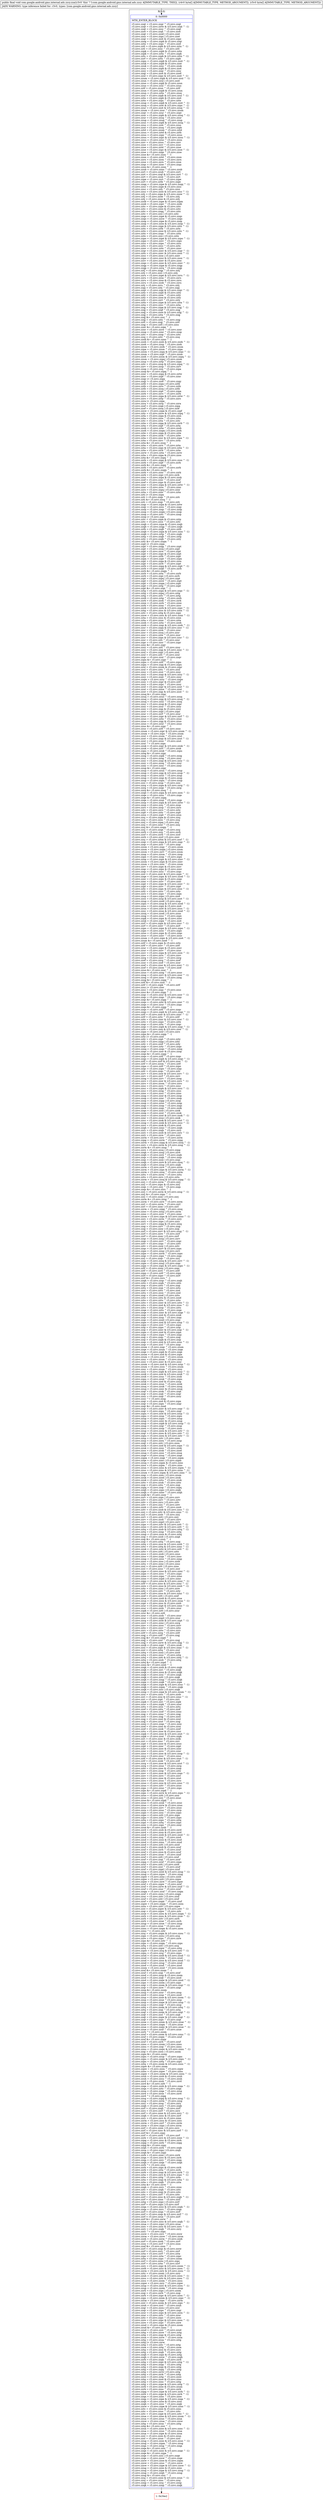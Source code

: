 digraph "CFG forcom.google.android.gms.internal.ads.zzcy.zza([B[B)V" {
subgraph cluster_Region_1865666997 {
label = "R(1:0)";
node [shape=record,color=blue];
Node_0 [shape=record,label="{0\:\ 0x0000|MTH_ENTER_BLOCK\l|r3.zzvc.zzqt = r3.zzvc.zzqr ^ r3.zzvc.zzqt\lr3.zzvc.zzqt = r3.zzvc.zztw & (r3.zzvc.zzqt ^ \-1)\lr3.zzvc.zzqt = r3.zzvc.zzsy ^ r3.zzvc.zzqt\lr3.zzvc.zzot = r3.zzvc.zzqt ^ r3.zzvc.zzot\lr3.zzvc.zzqt = r3.zzvc.zzod \| r3.zzvc.zzot\lr3.zzvc.zzsy = r3.zzvc.zzpz \| r3.zzvc.zzot\lr3.zzvc.zzqr = r3.zzvc.zzot & r3.zzvc.zzpz\lr3.zzvc.zzog = r3.zzvc.zzpb & r3.zzvc.zzqr\lr3.zzvc.zztn = r3.zzvc.zzpz ^ r3.zzvc.zzot\lr3.zzvc.zztl = r3.zzvc.zzpb & (r3.zzvc.zztn ^ \-1)\lr3.zzvc.zztl = r3.zzvc.zzsy ^ r3.zzvc.zztl\lr3.zzvc.zzpk = r3.zzvc.zzpb & r3.zzvc.zztn\lr3.zzvc.zzpk = r3.zzvc.zztn ^ r3.zzvc.zzpk\lr3.zzvc.zzts = r3.zzvc.zzpb & (r3.zzvc.zztn ^ \-1)\lr3.zzvc.zzrf = r3.zzvc.zztn ^ r3.zzvc.zzpb\lr3.zzvc.zzpu = r3.zzvc.zzpb & (r3.zzvc.zzot ^ \-1)\lr3.zzvc.zzuk = r3.zzvc.zzpb & r3.zzvc.zzot\lr3.zzvc.zzuk = r3.zzvc.zzsy ^ r3.zzvc.zzuk\lr3.zzvc.zzsy = r3.zzvc.zzpb & r3.zzvc.zzot\lr3.zzvc.zzsy = r3.zzvc.zzqr ^ r3.zzvc.zzsy\lr3.zzvc.zzqr = r3.zzvc.zzot & r3.zzvc.zzod\lr3.zzvc.zzul = r3.zzvc.zzpz & (r3.zzvc.zzot ^ \-1)\lr3.zzvc.zzum = r3.zzvc.zzpb & (r3.zzvc.zzul ^ \-1)\lr3.zzvc.zzun = r3.zzvc.zzul \| r3.zzvc.zzot\lr3.zzvc.zzuo = r3.zzvc.zzpb & r3.zzvc.zzun\lr3.zzvc.zzuo = r3.zzvc.zzul ^ r3.zzvc.zzuo\lr3.zzvc.zztf = r3.zzvc.zzun ^ r3.zzvc.zztf\lr3.zzvc.zzun = r3.zzvc.zzpb & r3.zzvc.zzun\lr3.zzvc.zzun = r3.zzvc.zztn ^ r3.zzvc.zzun\lr3.zzvc.zzul = r3.zzvc.zzpb & (r3.zzvc.zzul ^ \-1)\lr3.zzvc.zztn = r3.zzvc.zzpb & r3.zzvc.zzot\lr3.zzvc.zztn = r3.zzvc.zzpz ^ r3.zzvc.zztn\lr3.zzvc.zzup = r3.zzvc.zzpb & (r3.zzvc.zzot ^ \-1)\lr3.zzvc.zzuq = r3.zzvc.zzot & (r3.zzvc.zzpz ^ \-1)\lr3.zzvc.zzur = r3.zzvc.zzot & (r3.zzvc.zzuq ^ \-1)\lr3.zzvc.zzum = r3.zzvc.zzur ^ r3.zzvc.zzum\lr3.zzvc.zzqv = r3.zzvc.zzur ^ r3.zzvc.zzqv\lr3.zzvc.zzur = r3.zzvc.zzpb & (r3.zzvc.zzuq ^ \-1)\lr3.zzvc.zzur = r3.zzvc.zzuq ^ r3.zzvc.zzur\lr3.zzvc.zzup = r3.zzvc.zzuq ^ r3.zzvc.zzup\lr3.zzvc.zzus = r3.zzvc.zzpb & (r3.zzvc.zzuq ^ \-1)\lr3.zzvc.zzus = r3.zzvc.zzot ^ r3.zzvc.zzus\lr3.zzvc.zzut = r3.zzvc.zzuq ^ r3.zzvc.zzpb\lr3.zzvc.zztd = r3.zzvc.zzom ^ r3.zzvc.zztd\lr3.zzvc.zzuu = r3.zzvc.zztd & r3.zzvc.zzth\lr3.zzvc.zzuu = r3.zzvc.zzpy ^ r3.zzvc.zzuu\lr3.zzvc.zzuu = r3.zzvc.zzpc & (r3.zzvc.zzuu ^ \-1)\lr3.zzvc.zzuu = r3.zzvc.zzuc ^ r3.zzvc.zzuu\lr3.zzvc.zzrr = r3.zzvc.zzuu ^ r3.zzvc.zzrr\lr3.zzvc.zzoz = r3.zzvc.zzrr ^ r3.zzvc.zzoz\lr3.zzvc.zzse = r3.zzvc.zztd ^ r3.zzvc.zzse\lr3.zzvc.zzse = r3.zzvc.zzpc & (r3.zzvc.zzse ^ \-1)\lr3.zzvc.zzse = r3.zzvc.zzqn ^ r3.zzvc.zzse\lr3.zzvc.zzse &= r3.zzvc.zzou ^ \-1\lr3.zzvc.zzon = r3.zzvc.zztd ^ r3.zzvc.zzon\lr3.zzvc.zzrn = r3.zzvc.zzon ^ r3.zzvc.zzrn\lr3.zzvc.zzse = r3.zzvc.zzrn ^ r3.zzvc.zzse\lr3.zzvc.zzqz = r3.zzvc.zzse ^ r3.zzvc.zzqz\lr3.zzvc.zzno &= r3.zzvc.zzsn ^ \-1\lr3.zzvc.zzub = r3.zzvc.zzno ^ r3.zzvc.zzub\lr3.zzvc.zzrt = r3.zzvc.zzub ^ r3.zzvc.zzrt\lr3.zzvc.zzrt = r3.zzvc.zzql & (r3.zzvc.zzrt ^ \-1)\lr3.zzvc.zzrt = r3.zzvc.zzoe ^ r3.zzvc.zzrt\lr3.zzvc.zzpe = r3.zzvc.zzrt ^ r3.zzvc.zzpe\lr3.zzvc.zzrt = r3.zzvc.zztk ^ r3.zzvc.zzpe\lr3.zzvc.zzqq = r3.zzvc.zzpe & (r3.zzvc.zzqq ^ \-1)\lr3.zzvc.zzsz = r3.zzvc.zzpe & r3.zzvc.zzsz\lr3.zzvc.zzsz = r3.zzvc.zztj ^ r3.zzvc.zzsz\lr3.zzvc.zzsz = r3.zzvc.zzoo & (r3.zzvc.zzsz ^ \-1)\lr3.zzvc.zztj = r3.zzvc.zzpe & (r3.zzvc.zzow ^ \-1)\lr3.zzvc.zztj = r3.zzvc.zzob ^ r3.zzvc.zztj\lr3.zzvc.zztj = r3.zzvc.zzoo & r3.zzvc.zztj\lr3.zzvc.zzob = r3.zzvc.zzpe & r3.zzvc.zzpm\lr3.zzvc.zzob = r3.zzvc.zzpv ^ r3.zzvc.zzob\lr3.zzvc.zztc = r3.zzvc.zzpe & r3.zzvc.zztc\lr3.zzvc.zztc = r3.zzvc.zzoo & r3.zzvc.zztc\lr3.zzvc.zztc = r3.zzvc.zzqq ^ r3.zzvc.zztc\lr3.zzvc.zztc = r3.zzvc.zzsi \| r3.zzvc.zztc\lr3.zzvc.zzqo = r3.zzvc.zzpe & r3.zzvc.zzqo\lr3.zzvc.zzqo = r3.zzvc.zzsw ^ r3.zzvc.zzqo\lr3.zzvc.zzop = r3.zzvc.zzpe & r3.zzvc.zzop\lr3.zzvc.zzop = r3.zzvc.zzoo & (r3.zzvc.zzop ^ \-1)\lr3.zzvc.zztx = r3.zzvc.zzpe & (r3.zzvc.zztx ^ \-1)\lr3.zzvc.zztx = r3.zzvc.zztk ^ r3.zzvc.zztx\lr3.zzvc.zztx = r3.zzvc.zzoo & (r3.zzvc.zztx ^ \-1)\lr3.zzvc.zztx = r3.zzvc.zzqo ^ r3.zzvc.zztx\lr3.zzvc.zztx = r3.zzvc.zzsi \| r3.zzvc.zztx\lr3.zzvc.zzpo = r3.zzvc.zzpe & (r3.zzvc.zzpo ^ \-1)\lr3.zzvc.zzpo = r3.zzvc.zzsv ^ r3.zzvc.zzpo\lr3.zzvc.zzsz = r3.zzvc.zzpo ^ r3.zzvc.zzsz\lr3.zzvc.zztx = r3.zzvc.zzsz ^ r3.zzvc.zztx\lr3.zzvc.zznv = r3.zzvc.zztx ^ r3.zzvc.zznv\lr3.zzvc.zzqr = r3.zzvc.zznv & (r3.zzvc.zzqr ^ \-1)\lr3.zzvc.zztx = r3.zzvc.zznv & (r3.zzvc.zzoz ^ \-1)\lr3.zzvc.zzsz = r3.zzvc.zzoz \| r3.zzvc.zznv\lr3.zzvc.zzpo = r3.zzvc.zzsz & (r3.zzvc.zzoz ^ \-1)\lr3.zzvc.zzsv = r3.zzvc.zznv & r3.zzvc.zzoz\lr3.zzvc.zzqo = r3.zzvc.zzoz & (r3.zzvc.zznv ^ \-1)\lr3.zzvc.zzqp = r3.zzvc.zzpe & r3.zzvc.zzqp\lr3.zzvc.zzqp = r3.zzvc.zzrq ^ r3.zzvc.zzqp\lr3.zzvc.zztj = r3.zzvc.zzqp ^ r3.zzvc.zztj\lr3.zzvc.zztj = r3.zzvc.zzsi \| r3.zzvc.zztj\lr3.zzvc.zzru = r3.zzvc.zzpe & (r3.zzvc.zzru ^ \-1)\lr3.zzvc.zzru = r3.zzvc.zzsa ^ r3.zzvc.zzru\lr3.zzvc.zzru = r3.zzvc.zzoo & r3.zzvc.zzru\lr3.zzvc.zzru = r3.zzvc.zzob ^ r3.zzvc.zzru\lr3.zzvc.zztj = r3.zzvc.zzru ^ r3.zzvc.zztj\lr3.zzvc.zzpj = r3.zzvc.zztj ^ r3.zzvc.zzpj\lr3.zzvc.zzqv = r3.zzvc.zzpj & (r3.zzvc.zzqv ^ \-1)\lr3.zzvc.zzty = r3.zzvc.zzpe & r3.zzvc.zzty\lr3.zzvc.zzty = r3.zzvc.zzox ^ r3.zzvc.zzty\lr3.zzvc.zzty = r3.zzvc.zzoo & r3.zzvc.zzty\lr3.zzvc.zzty = r3.zzvc.zzrt ^ r3.zzvc.zzty\lr3.zzvc.zzta = r3.zzvc.zzpe & (r3.zzvc.zzta ^ \-1)\lr3.zzvc.zzta = r3.zzvc.zzsc ^ r3.zzvc.zzta\lr3.zzvc.zzqj = r3.zzvc.zzpe & (r3.zzvc.zzqj ^ \-1)\lr3.zzvc.zzqj = r3.zzvc.zzqf ^ r3.zzvc.zzqj\lr3.zzvc.zzqj = r3.zzvc.zzoo & (r3.zzvc.zzqj ^ \-1)\lr3.zzvc.zzqj = r3.zzvc.zzta ^ r3.zzvc.zzqj\lr3.zzvc.zzqj &= r3.zzvc.zzsi ^ \-1\lr3.zzvc.zzqj = r3.zzvc.zzty ^ r3.zzvc.zzqj\lr3.zzvc.zztt = r3.zzvc.zzqj ^ r3.zzvc.zztt\lr3.zzvc.zzqj = r3.zzvc.zztt \| r3.zzvc.zzss\lr3.zzvc.zznr &= r3.zzvc.zzpe ^ \-1\lr3.zzvc.zznr = r3.zzvc.zzsw ^ r3.zzvc.zznr\lr3.zzvc.zzop = r3.zzvc.zznr ^ r3.zzvc.zzop\lr3.zzvc.zztc = r3.zzvc.zzop ^ r3.zzvc.zztc\lr3.zzvc.zzoj = r3.zzvc.zztc ^ r3.zzvc.zzoj\lr3.zzvc.zzoh &= r3.zzvc.zzno ^ \-1\lr3.zzvc.zzoh = r3.zzvc.zzsb & (r3.zzvc.zzoh ^ \-1)\lr3.zzvc.zzoh = r3.zzvc.zzsp ^ r3.zzvc.zzoh\lr3.zzvc.zzsm = r3.zzvc.zzoh ^ r3.zzvc.zzsm\lr3.zzvc.zzpa = r3.zzvc.zzsm ^ r3.zzvc.zzpa\lr3.zzvc.zzsm = r3.zzvc.zzpa & (r3.zzvc.zzqc ^ \-1)\lr3.zzvc.zzsm = r3.zzvc.zzpf ^ r3.zzvc.zzsm\lr3.zzvc.zzoh = r3.zzvc.zzsm & (r3.zzvc.zzpq ^ \-1)\lr3.zzvc.zzsm = r3.zzvc.zzpq \| r3.zzvc.zzsm\lr3.zzvc.zzsp = r3.zzvc.zztp ^ r3.zzvc.zzpa\lr3.zzvc.zztc = r3.zzvc.zzsp & (r3.zzvc.zzpq ^ \-1)\lr3.zzvc.zzrv = r3.zzvc.zzsp ^ r3.zzvc.zzrv\lr3.zzvc.zzop = r3.zzvc.zzsj ^ r3.zzvc.zzpa\lr3.zzvc.zzop &= r3.zzvc.zzpq ^ \-1\lr3.zzvc.zznr = r3.zzvc.zzpa & r3.zzvc.zztw\lr3.zzvc.zznr = r3.zzvc.zzpf ^ r3.zzvc.zznr\lr3.zzvc.zzqy \|= r3.zzvc.zzpa\lr3.zzvc.zzqy = r3.zzvc.zzof ^ r3.zzvc.zzqy\lr3.zzvc.zztb = r3.zzvc.zzpa \| r3.zzvc.zztb\lr3.zzvc.zztb = r3.zzvc.zzro ^ r3.zzvc.zztb\lr3.zzvc.zztb = r3.zzvc.zzsq \| r3.zzvc.zztb\lr3.zzvc.zzro = r3.zzvc.zzpt ^ r3.zzvc.zzpa\lr3.zzvc.zzrk = r3.zzvc.zzro ^ r3.zzvc.zzrk\lr3.zzvc.zzro = r3.zzvc.zzpa & (r3.zzvc.zztw ^ \-1)\lr3.zzvc.zzro = r3.zzvc.zztp ^ r3.zzvc.zzro\lr3.zzvc.zzra \|= r3.zzvc.zzpa\lr3.zzvc.zzra = r3.zzvc.zzrg ^ r3.zzvc.zzra\lr3.zzvc.zzof = r3.zzvc.zzqe \| r3.zzvc.zzpa\lr3.zzvc.zzof = r3.zzvc.zzsq \| r3.zzvc.zzof\lr3.zzvc.zzsw = r3.zzvc.zzpa & r3.zzvc.zzpf\lr3.zzvc.zzty = r3.zzvc.zzsw & (r3.zzvc.zzpq ^ \-1)\lr3.zzvc.zzta = r3.zzvc.zzpa & r3.zzvc.zzos\lr3.zzvc.zzta = r3.zzvc.zzos ^ r3.zzvc.zzta\lr3.zzvc.zztc = r3.zzvc.zzta ^ r3.zzvc.zztc\lr3.zzvc.zzta = r3.zzvc.zzpa & (r3.zzvc.zzrb ^ \-1)\lr3.zzvc.zzta = r3.zzvc.zzpf ^ r3.zzvc.zzta\lr3.zzvc.zzoh = r3.zzvc.zzta ^ r3.zzvc.zzoh\lr3.zzvc.zzoh = r3.zzvc.zzqm \| r3.zzvc.zzoh\lr3.zzvc.zzte = r3.zzvc.zzpa & r3.zzvc.zzte\lr3.zzvc.zzte = r3.zzvc.zzsk ^ r3.zzvc.zzte\lr3.zzvc.zzta = r3.zzvc.zzsr & (r3.zzvc.zzpa ^ \-1)\lr3.zzvc.zzta = r3.zzvc.zzrc ^ r3.zzvc.zzta\lr3.zzvc.zzta &= r3.zzvc.zzsq ^ \-1\lr3.zzvc.zzta = r3.zzvc.zzrx ^ r3.zzvc.zzta\lr3.zzvc.zzta = r3.zzvc.zzps & (r3.zzvc.zzta ^ \-1)\lr3.zzvc.zzta = r3.zzvc.zzrk ^ r3.zzvc.zzta\lr3.zzvc.zzrw = r3.zzvc.zzta ^ r3.zzvc.zzrw\lr3.zzvc.zzta = r3.zzvc.zzpa & r3.zzvc.zzos\lr3.zzvc.zzta &= r3.zzvc.zzpq ^ \-1\lr3.zzvc.zzrk = r3.zzvc.zzpa & (r3.zzvc.zzos ^ \-1)\lr3.zzvc.zzrk = r3.zzvc.zzpf ^ r3.zzvc.zzrk\lr3.zzvc.zzrk &= r3.zzvc.zzpq ^ \-1\lr3.zzvc.zzrk = r3.zzvc.zzro ^ r3.zzvc.zzrk\lr3.zzvc.zzrk &= r3.zzvc.zzqm ^ \-1\lr3.zzvc.zzrk = r3.zzvc.zznr ^ r3.zzvc.zzrk\lr3.zzvc.zzrk = r3.zzvc.zzpi \| r3.zzvc.zzrk\lr3.zzvc.zznr = r3.zzvc.zzpa & r3.zzvc.zzsk\lr3.zzvc.zzof = r3.zzvc.zznr ^ r3.zzvc.zzof\lr3.zzvc.zzof = r3.zzvc.zzps & r3.zzvc.zzof\lr3.zzvc.zznr = r3.zzvc.zzpa & (r3.zzvc.zztw ^ \-1)\lr3.zzvc.zznr = r3.zzvc.zzsx ^ r3.zzvc.zznr\lr3.zzvc.zzro = r3.zzvc.zzpq \| r3.zzvc.zznr\lr3.zzvc.zzta = r3.zzvc.zznr ^ r3.zzvc.zzta\lr3.zzvc.zzti \|= r3.zzvc.zzpa\lr3.zzvc.zzti = r3.zzvc.zzqx ^ r3.zzvc.zzti\lr3.zzvc.zzti &= r3.zzvc.zzsq ^ \-1\lr3.zzvc.zzti = r3.zzvc.zzqy ^ r3.zzvc.zzti\lr3.zzvc.zzqy = r3.zzvc.zzpa & r3.zzvc.zztw\lr3.zzvc.zzqy = r3.zzvc.zzsx ^ r3.zzvc.zzqy\lr3.zzvc.zzop = r3.zzvc.zzqy ^ r3.zzvc.zzop\lr3.zzvc.zzop = r3.zzvc.zzqm \| r3.zzvc.zzop\lr3.zzvc.zzop = r3.zzvc.zztc ^ r3.zzvc.zzop\lr3.zzvc.zzop \|= r3.zzvc.zzpi\lr3.zzvc.zztc = r3.zzvc.zzpa & r3.zzvc.zztp\lr3.zzvc.zztc = r3.zzvc.zzsx ^ r3.zzvc.zztc\lr3.zzvc.zzqb = r3.zzvc.zzpa & r3.zzvc.zzqb\lr3.zzvc.zzqb = r3.zzvc.zzqg ^ r3.zzvc.zzqb\lr3.zzvc.zztb = r3.zzvc.zzqb ^ r3.zzvc.zztb\lr3.zzvc.zzqb = r3.zzvc.zzpa & (r3.zzvc.zzsx ^ \-1)\lr3.zzvc.zzqb = r3.zzvc.zztp ^ r3.zzvc.zzqb\lr3.zzvc.zztg = r3.zzvc.zzqb ^ r3.zzvc.zztg\lr3.zzvc.zzty = r3.zzvc.zzqb ^ r3.zzvc.zzty\lr3.zzvc.zzty &= r3.zzvc.zzqm ^ \-1\lr3.zzvc.zzpt \|= r3.zzvc.zzpa\lr3.zzvc.zzpt = r3.zzvc.zzqg ^ r3.zzvc.zzpt\lr3.zzvc.zzpt = r3.zzvc.zzsq \| r3.zzvc.zzpt\lr3.zzvc.zzpt = r3.zzvc.zzra ^ r3.zzvc.zzpt\lr3.zzvc.zzpt = r3.zzvc.zzps & r3.zzvc.zzpt\lr3.zzvc.zzpt = r3.zzvc.zztb ^ r3.zzvc.zzpt\lr3.zzvc.zzpn = r3.zzvc.zzpt ^ r3.zzvc.zzpn\lr3.zzvc.zzpt = r3.zzvc.zzpa & r3.zzvc.zzos\lr3.zzvc.zzpt = r3.zzvc.zzrb ^ r3.zzvc.zzpt\lr3.zzvc.zzrb = r3.zzvc.zzpq & (r3.zzvc.zzpt ^ \-1)\lr3.zzvc.zzrb = r3.zzvc.zzqb ^ r3.zzvc.zzrb\lr3.zzvc.zzrb &= r3.zzvc.zzqm ^ \-1\lr3.zzvc.zzrb = r3.zzvc.zzta ^ r3.zzvc.zzrb\lr3.zzvc.zzrb = r3.zzvc.zzpi \| r3.zzvc.zzrb\lr3.zzvc.zzpt = r3.zzvc.zzpq \| r3.zzvc.zzpt\lr3.zzvc.zzpt = r3.zzvc.zzsw ^ r3.zzvc.zzpt\lr3.zzvc.zzpt = r3.zzvc.zzqm \| r3.zzvc.zzpt\lr3.zzvc.zzpt = r3.zzvc.zztg ^ r3.zzvc.zzpt\lr3.zzvc.zzpt &= r3.zzvc.zzpi ^ \-1\lr3.zzvc.zztg = r3.zzvc.zzpa & (r3.zzvc.zzqc ^ \-1)\lr3.zzvc.zztg = r3.zzvc.zzpq \| r3.zzvc.zztg\lr3.zzvc.zztg = r3.zzvc.zztc ^ r3.zzvc.zztg\lr3.zzvc.zzoh = r3.zzvc.zztg ^ r3.zzvc.zzoh\lr3.zzvc.zzrk = r3.zzvc.zzoh ^ r3.zzvc.zzrk\lr3.zzvc.zznx = r3.zzvc.zzrk ^ r3.zzvc.zznx\lr3.zzvc.zzrk = r3.zzvc.zznx ^ r3.zzvc.zzss\lr3.zzvc.zzoh = r3.zzvc.zzrk & (r3.zzvc.zzpz ^ \-1)\lr3.zzvc.zztg = r3.zzvc.zzss & (r3.zzvc.zznx ^ \-1)\lr3.zzvc.zztc = r3.zzvc.zztg & r3.zzvc.zzpz\lr3.zzvc.zzsw = r3.zzvc.zzss & (r3.zzvc.zznx ^ \-1)\lr3.zzvc.zzta = r3.zzvc.zzss & r3.zzvc.zznx\lr3.zzvc.zzta = r3.zzvc.zznx ^ r3.zzvc.zzta\lr3.zzvc.zzoh = r3.zzvc.zzta ^ r3.zzvc.zzoh\lr3.zzvc.zzoh = r3.zzvc.zzqz & (r3.zzvc.zzoh ^ \-1)\lr3.zzvc.zzsr = r3.zzvc.zzpa & (r3.zzvc.zzsr ^ \-1)\lr3.zzvc.zzsr = r3.zzvc.zzsk ^ r3.zzvc.zzsr\lr3.zzvc.zzsr = r3.zzvc.zzsq \| r3.zzvc.zzsr\lr3.zzvc.zzsr = r3.zzvc.zzte ^ r3.zzvc.zzsr\lr3.zzvc.zzsr = r3.zzvc.zzps & (r3.zzvc.zzsr ^ \-1)\lr3.zzvc.zzsr = r3.zzvc.zzti ^ r3.zzvc.zzsr\lr3.zzvc.zzpr = r3.zzvc.zzsr ^ r3.zzvc.zzpr\lr3.zzvc.zzsy &= r3.zzvc.zzpr\lr3.zzvc.zzsy = r3.zzvc.zztl ^ r3.zzvc.zzsy\lr3.zzvc.zzsy = r3.zzvc.zzpj & (r3.zzvc.zzsy ^ \-1)\lr3.zzvc.zzul = r3.zzvc.zzpr \| r3.zzvc.zzul\lr3.zzvc.zzul = r3.zzvc.zztl ^ r3.zzvc.zzul\lr3.zzvc.zzqv = r3.zzvc.zzul ^ r3.zzvc.zzqv\lr3.zzvc.zzpu &= r3.zzvc.zzpr ^ \-1\lr3.zzvc.zzpu = r3.zzvc.zztf ^ r3.zzvc.zzpu\lr3.zzvc.zzpu = r3.zzvc.zzpj & r3.zzvc.zzpu\lr3.zzvc.zzul = r3.zzvc.zzum & r3.zzvc.zzpr\lr3.zzvc.zzul = r3.zzvc.zzts ^ r3.zzvc.zzul\lr3.zzvc.zzsy = r3.zzvc.zzul ^ r3.zzvc.zzsy\lr3.zzvc.zzsy = r3.zzvc.zzqz & (r3.zzvc.zzsy ^ \-1)\lr3.zzvc.zzsy = r3.zzvc.zzqv ^ r3.zzvc.zzsy\lr3.zzvc.zzqw = r3.zzvc.zzsy ^ r3.zzvc.zzqw\lr3.zzvc.zzsy = r3.zzvc.zzpr & r3.zzvc.zztf\lr3.zzvc.zzsy = r3.zzvc.zzpz ^ r3.zzvc.zzsy\lr3.zzvc.zzut = r3.zzvc.zzpr & (r3.zzvc.zzut ^ \-1)\lr3.zzvc.zzut = r3.zzvc.zznw ^ r3.zzvc.zzut\lr3.zzvc.zzut = r3.zzvc.zzpj & (r3.zzvc.zzut ^ \-1)\lr3.zzvc.zzuq &= r3.zzvc.zzpr\lr3.zzvc.zzuq = r3.zzvc.zzuo ^ r3.zzvc.zzuq\lr3.zzvc.zzuq = r3.zzvc.zzpj & (r3.zzvc.zzuq ^ \-1)\lr3.zzvc.zzuq = r3.zzvc.zzsy ^ r3.zzvc.zzuq\lr3.zzvc.zzsy = r3.zzvc.zzup & r3.zzvc.zzpr\lr3.zzvc.zzsy = r3.zzvc.zzur ^ r3.zzvc.zzsy\lr3.zzvc.zzsy = r3.zzvc.zzpj & r3.zzvc.zzsy\lr3.zzvc.zzur = r3.zzvc.zzpr \| r3.zzvc.zzpz\lr3.zzvc.zzur = r3.zzvc.zzrf ^ r3.zzvc.zzur\lr3.zzvc.zzuo = r3.zzvc.zzpr & (r3.zzvc.zzrf ^ \-1)\lr3.zzvc.zzuo = r3.zzvc.zztn ^ r3.zzvc.zzuo\lr3.zzvc.zzuo = r3.zzvc.zzpj & r3.zzvc.zzuo\lr3.zzvc.zzuo = r3.zzvc.zzur ^ r3.zzvc.zzuo\lr3.zzvc.zzus &= r3.zzvc.zzpr ^ \-1\lr3.zzvc.zzus = r3.zzvc.zztf ^ r3.zzvc.zzus\lr3.zzvc.zzum = r3.zzvc.zzpr & (r3.zzvc.zzum ^ \-1)\lr3.zzvc.zzum = r3.zzvc.zzpz ^ r3.zzvc.zzum\lr3.zzvc.zzut = r3.zzvc.zzum ^ r3.zzvc.zzut\lr3.zzvc.zzut = r3.zzvc.zzqz & (r3.zzvc.zzut ^ \-1)\lr3.zzvc.zzut = r3.zzvc.zzuo ^ r3.zzvc.zzut\lr3.zzvc.zzut ^= r3.zzvc.zzps\lr3.zzvc.zzuk = r3.zzvc.zzpr & (r3.zzvc.zzuk ^ \-1)\lr3.zzvc.zzuk = r3.zzvc.zzrf ^ r3.zzvc.zzuk\lr3.zzvc.zzpu = r3.zzvc.zzuk ^ r3.zzvc.zzpu\lr3.zzvc.zzog &= r3.zzvc.zzpr\lr3.zzvc.zzog = r3.zzvc.zzpk ^ r3.zzvc.zzog\lr3.zzvc.zzsy = r3.zzvc.zzog ^ r3.zzvc.zzsy\lr3.zzvc.zzsy = r3.zzvc.zzqz & (r3.zzvc.zzsy ^ \-1)\lr3.zzvc.zzsy = r3.zzvc.zzuq ^ r3.zzvc.zzsy\lr3.zzvc.zzny = r3.zzvc.zzsy ^ r3.zzvc.zzny\lr3.zzvc.zzup &= r3.zzvc.zzpr\lr3.zzvc.zzup = r3.zzvc.zzun ^ r3.zzvc.zzup\lr3.zzvc.zzup = r3.zzvc.zzpj & (r3.zzvc.zzup ^ \-1)\lr3.zzvc.zzup = r3.zzvc.zzus ^ r3.zzvc.zzup\lr3.zzvc.zzup = r3.zzvc.zzqz & r3.zzvc.zzup\lr3.zzvc.zzup = r3.zzvc.zzpu ^ r3.zzvc.zzup\lr3.zzvc.zzsi = r3.zzvc.zzup ^ r3.zzvc.zzsi\lr3.zzvc.zzrg = r3.zzvc.zzpa & (r3.zzvc.zzrg ^ \-1)\lr3.zzvc.zzrg = r3.zzvc.zzqe ^ r3.zzvc.zzrg\lr3.zzvc.zzrg &= r3.zzvc.zzsq ^ \-1\lr3.zzvc.zzqe = r3.zzvc.zzpa & (r3.zzvc.zzos ^ \-1)\lr3.zzvc.zzqe = r3.zzvc.zzsx ^ r3.zzvc.zzqe\lr3.zzvc.zzqe &= r3.zzvc.zzpq\lr3.zzvc.zzqe = r3.zzvc.zzsp ^ r3.zzvc.zzqe\lr3.zzvc.zzsp = r3.zzvc.zzpa & (r3.zzvc.zztw ^ \-1)\lr3.zzvc.zzsp = r3.zzvc.zzsj ^ r3.zzvc.zzsp\lr3.zzvc.zzro = r3.zzvc.zzsp ^ r3.zzvc.zzro\lr3.zzvc.zzty = r3.zzvc.zzro ^ r3.zzvc.zzty\lr3.zzvc.zzpt = r3.zzvc.zzty ^ r3.zzvc.zzpt\lr3.zzvc.zzsn = r3.zzvc.zzpt ^ r3.zzvc.zzsn\lr3.zzvc.zzsj = r3.zzvc.zzpa & r3.zzvc.zzsj\lr3.zzvc.zzsj = r3.zzvc.zzos ^ r3.zzvc.zzsj\lr3.zzvc.zzsj = r3.zzvc.zzpq \| r3.zzvc.zzsj\lr3.zzvc.zzsj = r3.zzvc.zznr ^ r3.zzvc.zzsj\lr3.zzvc.zzsj &= r3.zzvc.zzqm ^ \-1\lr3.zzvc.zzsj = r3.zzvc.zzqe ^ r3.zzvc.zzsj\lr3.zzvc.zzrb = r3.zzvc.zzsj ^ r3.zzvc.zzrb\lr3.zzvc.zzsf = r3.zzvc.zzrb ^ r3.zzvc.zzsf\lr3.zzvc.zzrb = r3.zzvc.zzsf \| r3.zzvc.zzov\lr3.zzvc.zzsj = r3.zzvc.zztm & (r3.zzvc.zzsf ^ \-1)\lr3.zzvc.zzqc = r3.zzvc.zzpa & (r3.zzvc.zzqc ^ \-1)\lr3.zzvc.zzqc = r3.zzvc.zzsl ^ r3.zzvc.zzqc\lr3.zzvc.zzsm = r3.zzvc.zzqc ^ r3.zzvc.zzsm\lr3.zzvc.zzsm = r3.zzvc.zzqm \| r3.zzvc.zzsm\lr3.zzvc.zzsm = r3.zzvc.zzrv ^ r3.zzvc.zzsm\lr3.zzvc.zzop = r3.zzvc.zzsm ^ r3.zzvc.zzop\lr3.zzvc.zzpx = r3.zzvc.zzop ^ r3.zzvc.zzpx\lr3.zzvc.zzop = r3.zzvc.zzpx & (r3.zzvc.zznv ^ \-1)\lr3.zzvc.zzsm = r3.zzvc.zzpx & r3.zzvc.zznv\lr3.zzvc.zzsm = r3.zzvc.zzoz ^ r3.zzvc.zzsm\lr3.zzvc.zzrv = r3.zzvc.zzpx & r3.zzvc.zzsv\lr3.zzvc.zzqc = r3.zzvc.zzpx & r3.zzvc.zznv\lr3.zzvc.zzqc = r3.zzvc.zzsz ^ r3.zzvc.zzqc\lr3.zzvc.zzsl = r3.zzvc.zzot & (r3.zzvc.zzpx ^ \-1)\lr3.zzvc.zzqe = r3.zzvc.zzpx & (r3.zzvc.zzod ^ \-1)\lr3.zzvc.zznr = r3.zzvc.zzpx & r3.zzvc.zzqo\lr3.zzvc.zznr = r3.zzvc.zzsv ^ r3.zzvc.zznr\lr3.zzvc.zzpt = r3.zzvc.zzpx & (r3.zzvc.zznv ^ \-1)\lr3.zzvc.zzpt = r3.zzvc.zzsv ^ r3.zzvc.zzpt\lr3.zzvc.zzty = r3.zzvc.zzpx & (r3.zzvc.zzoz ^ \-1)\lr3.zzvc.zzty = r3.zzvc.zzsz ^ r3.zzvc.zzty\lr3.zzvc.zzro = r3.zzvc.zzpo ^ r3.zzvc.zzpx\lr3.zzvc.zzsp = r3.zzvc.zzpx \| r3.zzvc.zzot\lr3.zzvc.zzsx = r3.zzvc.zzsp & (r3.zzvc.zzot ^ \-1)\lr3.zzvc.zzup = r3.zzvc.zzod \| r3.zzvc.zzsp\lr3.zzvc.zzpu = r3.zzvc.zzsp & (r3.zzvc.zzod ^ \-1)\lr3.zzvc.zzus = r3.zzvc.zzpx & r3.zzvc.zzot\lr3.zzvc.zzun = r3.zzvc.zzot & (r3.zzvc.zzus ^ \-1)\lr3.zzvc.zzsy = r3.zzvc.zzun & (r3.zzvc.zzod ^ \-1)\lr3.zzvc.zzuq = r3.zzvc.zzod \| r3.zzvc.zzun\lr3.zzvc.zzog = r3.zzvc.zzsz ^ r3.zzvc.zzpx\lr3.zzvc.zzpk = r3.zzvc.zzpx & r3.zzvc.zznv\lr3.zzvc.zzuk = r3.zzvc.zzpx ^ r3.zzvc.zzot\lr3.zzvc.zzrf = r3.zzvc.zzpx & (r3.zzvc.zzsv ^ \-1)\lr3.zzvc.zzrf = r3.zzvc.zznv ^ r3.zzvc.zzrf\lr3.zzvc.zzpo = r3.zzvc.zzpx & (r3.zzvc.zzpo ^ \-1)\lr3.zzvc.zzpo = r3.zzvc.zzoz ^ r3.zzvc.zzpo\lr3.zzvc.zzuo = r3.zzvc.zzpx & r3.zzvc.zzqo\lr3.zzvc.zzuo = r3.zzvc.zznv ^ r3.zzvc.zzuo\lr3.zzvc.zzum = r3.zzvc.zzpx & (r3.zzvc.zzot ^ \-1)\lr3.zzvc.zzum &= r3.zzvc.zzod ^ \-1\lr3.zzvc.zztf = r3.zzvc.zzpx & r3.zzvc.zztx\lr3.zzvc.zztf = r3.zzvc.zzsv ^ r3.zzvc.zztf\lr3.zzvc.zzur = r3.zzvc.zzpx & r3.zzvc.zznv\lr3.zzvc.zzur = r3.zzvc.zzsv ^ r3.zzvc.zzur\lr3.zzvc.zzsv = r3.zzvc.zzpa & (r3.zzvc.zzos ^ \-1)\lr3.zzvc.zzsv = r3.zzvc.zzrx ^ r3.zzvc.zzsv\lr3.zzvc.zzrg = r3.zzvc.zzsv ^ r3.zzvc.zzrg\lr3.zzvc.zzof = r3.zzvc.zzrg ^ r3.zzvc.zzof\lr3.zzvc.zzor = r3.zzvc.zzof ^ r3.zzvc.zzor\lr3.zzvc.zzof = r3.zzvc.zzor & (r3.zzvc.zznv ^ \-1)\lr3.zzvc.zzof = r3.zzvc.zzsm ^ r3.zzvc.zzof\lr3.zzvc.zzuo &= r3.zzvc.zzor ^ \-1\lr3.zzvc.zzuo = r3.zzvc.zzog ^ r3.zzvc.zzuo\lr3.zzvc.zzog = r3.zzvc.zzrv & (r3.zzvc.zzor ^ \-1)\lr3.zzvc.zzog = r3.zzvc.zzoz ^ r3.zzvc.zzog\lr3.zzvc.zzog &= r3.zzvc.zzpp ^ \-1\lr3.zzvc.zztf &= r3.zzvc.zzor ^ \-1\lr3.zzvc.zztf = r3.zzvc.zzpk ^ r3.zzvc.zztf\lr3.zzvc.zzsz \|= r3.zzvc.zzor\lr3.zzvc.zzsz = r3.zzvc.zzqc ^ r3.zzvc.zzsz\lr3.zzvc.zzsz &= r3.zzvc.zzpp ^ \-1\lr3.zzvc.zzqc = r3.zzvc.zzur & (r3.zzvc.zzor ^ \-1)\lr3.zzvc.zzqc = r3.zzvc.zzqo ^ r3.zzvc.zzqc\lr3.zzvc.zzqc &= r3.zzvc.zzpp ^ \-1\lr3.zzvc.zzqo = r3.zzvc.zztx & (r3.zzvc.zzor ^ \-1)\lr3.zzvc.zzqo = r3.zzvc.zzur ^ r3.zzvc.zzqo\lr3.zzvc.zzqo &= r3.zzvc.zzpp ^ \-1\lr3.zzvc.zzqo = r3.zzvc.zztf ^ r3.zzvc.zzqo\lr3.zzvc.zzqo = r3.zzvc.zzph & (r3.zzvc.zzqo ^ \-1)\lr3.zzvc.zztf = r3.zzvc.zzor & (r3.zzvc.zznv ^ \-1)\lr3.zzvc.zztf = r3.zzvc.zztx ^ r3.zzvc.zztf\lr3.zzvc.zztx = r3.zzvc.zznr & (r3.zzvc.zzor ^ \-1)\lr3.zzvc.zztx = r3.zzvc.zzpo ^ r3.zzvc.zztx\lr3.zzvc.zzqc = r3.zzvc.zztx ^ r3.zzvc.zzqc\lr3.zzvc.zzqc = r3.zzvc.zzph & (r3.zzvc.zzqc ^ \-1)\lr3.zzvc.zztx = r3.zzvc.zzoj & (r3.zzvc.zzor ^ \-1)\lr3.zzvc.zzpo = r3.zzvc.zzor \| r3.zzvc.zzro\lr3.zzvc.zzpo &= r3.zzvc.zzpp ^ \-1\lr3.zzvc.zzty \|= r3.zzvc.zzor\lr3.zzvc.zzty = r3.zzvc.zzpt ^ r3.zzvc.zzty\lr3.zzvc.zzty = r3.zzvc.zzpp \| r3.zzvc.zzty\lr3.zzvc.zzty = r3.zzvc.zzof ^ r3.zzvc.zzty\lr3.zzvc.zzqo = r3.zzvc.zzty ^ r3.zzvc.zzqo\lr3.zzvc.zznq = r3.zzvc.zzqo ^ r3.zzvc.zznq\lr3.zzvc.zzqo = r3.zzvc.zzor & r3.zzvc.zzop\lr3.zzvc.zzqo &= r3.zzvc.zzpp ^ \-1\lr3.zzvc.zzqo = r3.zzvc.zztf ^ r3.zzvc.zzqo\lr3.zzvc.zzqo = r3.zzvc.zzph & (r3.zzvc.zzqo ^ \-1)\lr3.zzvc.zztf = r3.zzvc.zzrf & (r3.zzvc.zzor ^ \-1)\lr3.zzvc.zztf = r3.zzvc.zzsm ^ r3.zzvc.zztf\lr3.zzvc.zzpo = r3.zzvc.zztf ^ r3.zzvc.zzpo\lr3.zzvc.zzqc = r3.zzvc.zzpo ^ r3.zzvc.zzqc\lr3.zzvc.zztr = r3.zzvc.zzqc ^ r3.zzvc.zztr\lr3.zzvc.zzrv = r3.zzvc.zzor & (r3.zzvc.zzrv ^ \-1)\lr3.zzvc.zzrv = r3.zzvc.zzrf ^ r3.zzvc.zzrv\lr3.zzvc.zzog = r3.zzvc.zzrv ^ r3.zzvc.zzog\lr3.zzvc.zzro = r3.zzvc.zzor & (r3.zzvc.zzro ^ \-1)\lr3.zzvc.zzro = r3.zzvc.zzsm ^ r3.zzvc.zzro\lr3.zzvc.zzsz = r3.zzvc.zzro ^ r3.zzvc.zzsz\lr3.zzvc.zzsz = r3.zzvc.zzph & (r3.zzvc.zzsz ^ \-1)\lr3.zzvc.zzsz = r3.zzvc.zzog ^ r3.zzvc.zzsz\lr3.zzvc.zzns = r3.zzvc.zzsz ^ r3.zzvc.zzns\lr3.zzvc.zzop = r3.zzvc.zzor & r3.zzvc.zzop\lr3.zzvc.zzop = r3.zzvc.zznr ^ r3.zzvc.zzop\lr3.zzvc.zzop = r3.zzvc.zzpp \| r3.zzvc.zzop\lr3.zzvc.zzop = r3.zzvc.zzuo ^ r3.zzvc.zzop\lr3.zzvc.zzqo = r3.zzvc.zzop ^ r3.zzvc.zzqo\lr3.zzvc.zzok = r3.zzvc.zzqo ^ r3.zzvc.zzok\lr3.zzvc.zzqo = r3.zzvc.zzut \| r3.zzvc.zzok\lr3.zzvc.zzop = r3.zzvc.zzut ^ r3.zzvc.zzok\lr3.zzvc.zzuo = r3.zzvc.zzut & (r3.zzvc.zzok ^ \-1)\lr3.zzvc.zznr = r3.zzvc.zzuo \| r3.zzvc.zzok\lr3.zzvc.zzsz = r3.zzvc.zzok & (r3.zzvc.zzut ^ \-1)\lr3.zzvc.zzog = r3.zzvc.zzok & (r3.zzvc.zzsz ^ \-1)\lr3.zzvc.zzro = r3.zzvc.zzok & r3.zzvc.zzut\lr3.zzvc.zzqh = r3.zzvc.zzno ^ r3.zzvc.zzqh\lr3.zzvc.zzry = r3.zzvc.zzqh ^ r3.zzvc.zzry\lr3.zzvc.zzry = r3.zzvc.zzsb & (r3.zzvc.zzry ^ \-1)\lr3.zzvc.zzry = r3.zzvc.zzre ^ r3.zzvc.zzry\lr3.zzvc.zzrm = r3.zzvc.zzry ^ r3.zzvc.zzrm\lr3.zzvc.zzpg = r3.zzvc.zzrm ^ r3.zzvc.zzpg\lr3.zzvc.zzrm = r3.zzvc.zzpg & (r3.zzvc.zzsq ^ \-1)\lr3.zzvc.zzry = r3.zzvc.zzrm & (r3.zzvc.zzsg ^ \-1)\lr3.zzvc.zzrm &= r3.zzvc.zzsg ^ \-1\lr3.zzvc.zzre = r3.zzvc.zzsq \| r3.zzvc.zzpg\lr3.zzvc.zzqh = r3.zzvc.zzsg \| r3.zzvc.zzre\lr3.zzvc.zzqh = r3.zzvc.zzre ^ r3.zzvc.zzqh\lr3.zzvc.zzqs = r3.zzvc.zzqh ^ r3.zzvc.zzqs\lr3.zzvc.zzqs = r3.zzvc.zzoy \| r3.zzvc.zzqs\lr3.zzvc.zzqh = r3.zzvc.zzre & (r3.zzvc.zzsq ^ \-1)\lr3.zzvc.zzqh = r3.zzvc.zzsg \| r3.zzvc.zzqh\lr3.zzvc.zzrm = r3.zzvc.zzre ^ r3.zzvc.zzrm\lr3.zzvc.zzrm = r3.zzvc.zzps & (r3.zzvc.zzrm ^ \-1)\lr3.zzvc.zzrm = r3.zzvc.zzsq ^ r3.zzvc.zzrm\lr3.zzvc.zztu = r3.zzvc.zzrm ^ r3.zzvc.zztu\lr3.zzvc.zztu = r3.zzvc.zzrs \| r3.zzvc.zztu\lr3.zzvc.zzrm = r3.zzvc.zzsq & (r3.zzvc.zzpg ^ \-1)\lr3.zzvc.zzrj = r3.zzvc.zzrm ^ r3.zzvc.zzrj\lr3.zzvc.zzrj = r3.zzvc.zzps & r3.zzvc.zzrj\lr3.zzvc.zzqs = r3.zzvc.zzrj ^ r3.zzvc.zzqs\lr3.zzvc.zzqs &= r3.zzvc.zzrs ^ \-1\lr3.zzvc.zzrj = r3.zzvc.zzrm & (r3.zzvc.zzsg ^ \-1)\lr3.zzvc.zzrj &= r3.zzvc.zzps ^ \-1\lr3.zzvc.zzrj = r3.zzvc.zzoy \| r3.zzvc.zzrj\lr3.zzvc.zzrm &= r3.zzvc.zzsg ^ \-1\lr3.zzvc.zzrm = r3.zzvc.zzre ^ r3.zzvc.zzrm\lr3.zzvc.zzrl = r3.zzvc.zzrm ^ r3.zzvc.zzrl\lr3.zzvc.zzrl = r3.zzvc.zzoy \| r3.zzvc.zzrl\lr3.zzvc.zzrm = r3.zzvc.zzpg ^ r3.zzvc.zzsq\lr3.zzvc.zzno = r3.zzvc.zzsg \| r3.zzvc.zzrm\lr3.zzvc.zzno = r3.zzvc.zzre ^ r3.zzvc.zzno\lr3.zzvc.zzsm = r3.zzvc.zzps & (r3.zzvc.zzno ^ \-1)\lr3.zzvc.zzry = r3.zzvc.zzrm ^ r3.zzvc.zzry\lr3.zzvc.zzry = r3.zzvc.zzps \| r3.zzvc.zzry\lr3.zzvc.zzrv = r3.zzvc.zzpg & r3.zzvc.zzsq\lr3.zzvc.zzqi = r3.zzvc.zzrv ^ r3.zzvc.zzqi\lr3.zzvc.zzqi = r3.zzvc.zzoy \| r3.zzvc.zzqi\lr3.zzvc.zzrf = r3.zzvc.zzrv & (r3.zzvc.zzsg ^ \-1)\lr3.zzvc.zzrf = r3.zzvc.zzre ^ r3.zzvc.zzrf\lr3.zzvc.zzrf = r3.zzvc.zzoy \| r3.zzvc.zzrf\lr3.zzvc.zzqc = r3.zzvc.zzsg \| r3.zzvc.zzrv\lr3.zzvc.zzqc = r3.zzvc.zzrv ^ r3.zzvc.zzqc\lr3.zzvc.zztv = r3.zzvc.zzqc ^ r3.zzvc.zztv\lr3.zzvc.zztv = r3.zzvc.zzoy \| r3.zzvc.zztv\lr3.zzvc.zzqc = r3.zzvc.zzrv & r3.zzvc.zzps\lr3.zzvc.zzpo = r3.zzvc.zzsg \| r3.zzvc.zzrv\lr3.zzvc.zzpo = r3.zzvc.zzrm ^ r3.zzvc.zzpo\lr3.zzvc.zzqc = r3.zzvc.zzpo ^ r3.zzvc.zzqc\lr3.zzvc.zzrj = r3.zzvc.zzqc ^ r3.zzvc.zzrj\lr3.zzvc.zzqc = r3.zzvc.zzsq & (r3.zzvc.zzrv ^ \-1)\lr3.zzvc.zzpo = r3.zzvc.zzsg \| r3.zzvc.zzqc\lr3.zzvc.zzpo = r3.zzvc.zzps & (r3.zzvc.zzpo ^ \-1)\lr3.zzvc.zztf = r3.zzvc.zzsg \| r3.zzvc.zzqc\lr3.zzvc.zztf = r3.zzvc.zzre ^ r3.zzvc.zztf\lr3.zzvc.zzpo = r3.zzvc.zztf ^ r3.zzvc.zzpo\lr3.zzvc.zzrf = r3.zzvc.zzpo ^ r3.zzvc.zzrf\lr3.zzvc.zzrf &= r3.zzvc.zzrs ^ \-1\lr3.zzvc.zzqh = r3.zzvc.zzqc ^ r3.zzvc.zzqh\lr3.zzvc.zzto = r3.zzvc.zzqh ^ r3.zzvc.zzto\lr3.zzvc.zzqi = r3.zzvc.zzto ^ r3.zzvc.zzqi\lr3.zzvc.zztu = r3.zzvc.zzqi ^ r3.zzvc.zztu\lr3.zzvc.zzol = r3.zzvc.zztu ^ r3.zzvc.zzol\lr3.zzvc.zztu = r3.zzvc.zzsx ^ r3.zzvc.zzol\lr3.zzvc.zzqi = r3.zzvc.zzod \| r3.zzvc.zztu\lr3.zzvc.zzto = r3.zzvc.zztu & r3.zzvc.zzod\lr3.zzvc.zzto = r3.zzvc.zztu ^ r3.zzvc.zzto\lr3.zzvc.zzto = r3.zzvc.zznv & (r3.zzvc.zzto ^ \-1)\lr3.zzvc.zztu = r3.zzvc.zzol & (r3.zzvc.zzus ^ \-1)\lr3.zzvc.zztu = r3.zzvc.zzsp ^ r3.zzvc.zztu\lr3.zzvc.zzqe = r3.zzvc.zztu ^ r3.zzvc.zzqe\lr3.zzvc.zzqe = r3.zzvc.zznv & (r3.zzvc.zzqe ^ \-1)\lr3.zzvc.zzqc = r3.zzvc.zzol & r3.zzvc.zzuk\lr3.zzvc.zzqc = r3.zzvc.zzsp ^ r3.zzvc.zzqc\lr3.zzvc.zzqc = r3.zzvc.zzod \| r3.zzvc.zzqc\lr3.zzvc.zzpo = r3.zzvc.zzol & (r3.zzvc.zzsp ^ \-1)\lr3.zzvc.zzpo = r3.zzvc.zzsl ^ r3.zzvc.zzpo\lr3.zzvc.zzqi = r3.zzvc.zzpo ^ r3.zzvc.zzqi\lr3.zzvc.zzqi = r3.zzvc.zznv & (r3.zzvc.zzqi ^ \-1)\lr3.zzvc.zzpo = r3.zzvc.zzol & r3.zzvc.zzpx\lr3.zzvc.zzqc = r3.zzvc.zzpo ^ r3.zzvc.zzqc\lr3.zzvc.zzqi = r3.zzvc.zzqc ^ r3.zzvc.zzqi\lr3.zzvc.zzqi = r3.zzvc.zzpb & r3.zzvc.zzqi\lr3.zzvc.zzqc = r3.zzvc.zzol & (r3.zzvc.zzus ^ \-1)\lr3.zzvc.zzqc = r3.zzvc.zzsl ^ r3.zzvc.zzqc\lr3.zzvc.zzum = r3.zzvc.zzqc ^ r3.zzvc.zzum\lr3.zzvc.zzqe = r3.zzvc.zzum ^ r3.zzvc.zzqe\lr3.zzvc.zzqe = r3.zzvc.zzpb & r3.zzvc.zzqe\lr3.zzvc.zzum = r3.zzvc.zzol & r3.zzvc.zzpx\lr3.zzvc.zzum = r3.zzvc.zzot ^ r3.zzvc.zzum\lr3.zzvc.zzsy = r3.zzvc.zzum ^ r3.zzvc.zzsy\lr3.zzvc.zzsy = r3.zzvc.zznv & r3.zzvc.zzsy\lr3.zzvc.zzum = r3.zzvc.zzol & (r3.zzvc.zzsp ^ \-1)\lr3.zzvc.zzum = r3.zzvc.zzsx ^ r3.zzvc.zzum\lr3.zzvc.zzsy = r3.zzvc.zzum ^ r3.zzvc.zzsy\lr3.zzvc.zzsy = r3.zzvc.zzpb & (r3.zzvc.zzsy ^ \-1)\lr3.zzvc.zzuk = r3.zzvc.zzol & (r3.zzvc.zzuk ^ \-1)\lr3.zzvc.zzuk = r3.zzvc.zzus ^ r3.zzvc.zzuk\lr3.zzvc.zzpu = r3.zzvc.zzuk ^ r3.zzvc.zzpu\lr3.zzvc.zzuk = r3.zzvc.zzol & r3.zzvc.zzsp\lr3.zzvc.zzuk = r3.zzvc.zzun ^ r3.zzvc.zzuk\lr3.zzvc.zzuq = r3.zzvc.zzuk ^ r3.zzvc.zzuq\lr3.zzvc.zzuq = r3.zzvc.zznv & r3.zzvc.zzuq\lr3.zzvc.zzqt = r3.zzvc.zzuk ^ r3.zzvc.zzqt\lr3.zzvc.zzqr = r3.zzvc.zzqt ^ r3.zzvc.zzqr\lr3.zzvc.zzsy = r3.zzvc.zzqr ^ r3.zzvc.zzsy\lr3.zzvc.zzsy ^= r3.zzvc.zzsg\lr3.zzvc.zzqr = r3.zzvc.zzol & r3.zzvc.zzpx\lr3.zzvc.zzqr = r3.zzvc.zzpx ^ r3.zzvc.zzqr\lr3.zzvc.zzqr &= r3.zzvc.zzod\lr3.zzvc.zzqr = r3.zzvc.zznv & (r3.zzvc.zzqr ^ \-1)\lr3.zzvc.zzqr = r3.zzvc.zzpu ^ r3.zzvc.zzqr\lr3.zzvc.zzpu = r3.zzvc.zzol & (r3.zzvc.zzsp ^ \-1)\lr3.zzvc.zzpu = r3.zzvc.zzsp ^ r3.zzvc.zzpu\lr3.zzvc.zzup = r3.zzvc.zzpu ^ r3.zzvc.zzup\lr3.zzvc.zzup = r3.zzvc.zznv & r3.zzvc.zzup\lr3.zzvc.zzup = r3.zzvc.zzpb & (r3.zzvc.zzup ^ \-1)\lr3.zzvc.zzup = r3.zzvc.zzqr ^ r3.zzvc.zzup\lr3.zzvc.zzou = r3.zzvc.zzup ^ r3.zzvc.zzou\lr3.zzvc.zzup = r3.zzvc.zzou & (r3.zzvc.zztr ^ \-1)\lr3.zzvc.zzqr = r3.zzvc.zzou & (r3.zzvc.zztr ^ \-1)\lr3.zzvc.zzpu = r3.zzvc.zzou & (r3.zzvc.zztr ^ \-1)\lr3.zzvc.zzsp = r3.zzvc.zztr \| r3.zzvc.zzou\lr3.zzvc.zzsp = r3.zzvc.zzou ^ r3.zzvc.zzsp\lr3.zzvc.zzqt = r3.zzvc.zztr \| r3.zzvc.zzou\lr3.zzvc.zzuk = r3.zzvc.zzol & (r3.zzvc.zzpx ^ \-1)\lr3.zzvc.zzuk = r3.zzvc.zzsx ^ r3.zzvc.zzuk\lr3.zzvc.zzsx = r3.zzvc.zzuk ^ r3.zzvc.zzod\lr3.zzvc.zzuq = r3.zzvc.zzsx ^ r3.zzvc.zzuq\lr3.zzvc.zzqe = r3.zzvc.zzuq ^ r3.zzvc.zzqe\lr3.zzvc.zzpm = r3.zzvc.zzqe ^ r3.zzvc.zzpm\lr3.zzvc.zzqe = r3.zzvc.zzns \| r3.zzvc.zzpm\lr3.zzvc.zzuq = r3.zzvc.zzpm & r3.zzvc.zzns\lr3.zzvc.zzsx = r3.zzvc.zzpm ^ r3.zzvc.zzns\lr3.zzvc.zzun = r3.zzvc.zzns & (r3.zzvc.zzpm ^ \-1)\lr3.zzvc.zzus = r3.zzvc.zzns & (r3.zzvc.zzun ^ \-1)\lr3.zzvc.zzum = r3.zzvc.zzpm & (r3.zzvc.zzns ^ \-1)\lr3.zzvc.zzqc = r3.zzvc.zzns \| r3.zzvc.zzum\lr3.zzvc.zzuk = r3.zzvc.zzod \| r3.zzvc.zzuk\lr3.zzvc.zzuk = r3.zzvc.zztu ^ r3.zzvc.zzuk\lr3.zzvc.zzto = r3.zzvc.zzuk ^ r3.zzvc.zzto\lr3.zzvc.zzqi = r3.zzvc.zzto ^ r3.zzvc.zzqi\lr3.zzvc.zzpq = r3.zzvc.zzqi ^ r3.zzvc.zzpq\lr3.zzvc.zzqh = r3.zzvc.zzps \| r3.zzvc.zzqh\lr3.zzvc.zzqh = r3.zzvc.zzno ^ r3.zzvc.zzqh\lr3.zzvc.zzqh &= r3.zzvc.zzoy ^ \-1\lr3.zzvc.zzrv = r3.zzvc.zzps \| r3.zzvc.zzrv\lr3.zzvc.zztv = r3.zzvc.zzrv ^ r3.zzvc.zztv\lr3.zzvc.zztv = r3.zzvc.zzrs \| r3.zzvc.zztv\lr3.zzvc.zztv = r3.zzvc.zzrj ^ r3.zzvc.zztv\lr3.zzvc.zzsb = r3.zzvc.zztv ^ r3.zzvc.zzsb\lr3.zzvc.zztv = r3.zzvc.zzsb & (r3.zzvc.zzss ^ \-1)\lr3.zzvc.zzrj = r3.zzvc.zztv & (r3.zzvc.zznz ^ \-1)\lr3.zzvc.zzrj = r3.zzvc.zzsb ^ r3.zzvc.zzrj\lr3.zzvc.zzrv = r3.zzvc.zztt \| r3.zzvc.zzrj\lr3.zzvc.zzrv = r3.zzvc.zzsb ^ r3.zzvc.zzrv\lr3.zzvc.zzrv = r3.zzvc.zzpd \| r3.zzvc.zzrv\lr3.zzvc.zzps = r3.zzvc.zztv & (r3.zzvc.zztt ^ \-1)\lr3.zzvc.zzno = r3.zzvc.zztv & (r3.zzvc.zztt ^ \-1)\lr3.zzvc.zztq = r3.zzvc.zzsb & (r3.zzvc.zztq ^ \-1)\lr3.zzvc.zztq = r3.zzvc.zznp ^ r3.zzvc.zztq\lr3.zzvc.zznp = r3.zzvc.zzsn & r3.zzvc.zztq\lr3.zzvc.zzqi = r3.zzvc.zzsb \| r3.zzvc.zzqd\lr3.zzvc.zzqi &= r3.zzvc.zzsn ^ \-1\lr3.zzvc.zzqi = r3.zzvc.zztq ^ r3.zzvc.zzqi\lr3.zzvc.zztq = r3.zzvc.zzss & (r3.zzvc.zzsb ^ \-1)\lr3.zzvc.zzto = r3.zzvc.zztq & (r3.zzvc.zznz ^ \-1)\lr3.zzvc.zzuk = r3.zzvc.zzto & (r3.zzvc.zztt ^ \-1)\lr3.zzvc.zzto = r3.zzvc.zztt \| r3.zzvc.zzto\lr3.zzvc.zzso = r3.zzvc.zzsb \| r3.zzvc.zzso\lr3.zzvc.zzso = r3.zzvc.zzqa ^ r3.zzvc.zzso\lr3.zzvc.zznp = r3.zzvc.zzso ^ r3.zzvc.zznp\lr3.zzvc.zzso = r3.zzvc.zzss \| r3.zzvc.zzsb\lr3.zzvc.zztu = r3.zzvc.zznz \| r3.zzvc.zzso\lr3.zzvc.zzsl = r3.zzvc.zztt \| r3.zzvc.zzso\lr3.zzvc.zzsl = r3.zzvc.zzso ^ r3.zzvc.zzsl\lr3.zzvc.zzpo = r3.zzvc.zzso & (r3.zzvc.zznz ^ \-1)\lr3.zzvc.zzpo = r3.zzvc.zzss ^ r3.zzvc.zzpo\lr3.zzvc.zzno = r3.zzvc.zzpo ^ r3.zzvc.zzno\lr3.zzvc.zzno = r3.zzvc.zzpd \| r3.zzvc.zzno\lr3.zzvc.zzpo = r3.zzvc.zzso & (r3.zzvc.zznz ^ \-1)\lr3.zzvc.zztf = r3.zzvc.zzso & (r3.zzvc.zznz ^ \-1)\lr3.zzvc.zzre = r3.zzvc.zzso & (r3.zzvc.zzsb ^ \-1)\lr3.zzvc.zzty = r3.zzvc.zznz \| r3.zzvc.zzre\lr3.zzvc.zzty = r3.zzvc.zztv ^ r3.zzvc.zzty\lr3.zzvc.zzof = r3.zzvc.zzso & (r3.zzvc.zznz ^ \-1)\lr3.zzvc.zzof = r3.zzvc.zztt \| r3.zzvc.zzof\lr3.zzvc.zzua = r3.zzvc.zzsb & r3.zzvc.zzua\lr3.zzvc.zzua = r3.zzvc.zzsn & (r3.zzvc.zzua ^ \-1)\lr3.zzvc.zzpt = r3.zzvc.zzss & r3.zzvc.zzsb\lr3.zzvc.zzur = r3.zzvc.zzpt & (r3.zzvc.zznz ^ \-1)\lr3.zzvc.zzur = r3.zzvc.zzsb ^ r3.zzvc.zzur\lr3.zzvc.zzpk = r3.zzvc.zztt \| r3.zzvc.zzur\lr3.zzvc.zzur &= r3.zzvc.zztt\lr3.zzvc.zzur = r3.zzvc.zzsb ^ r3.zzvc.zzur\lr3.zzvc.zzur = r3.zzvc.zzpd \| r3.zzvc.zzur\lr3.zzvc.zzrg = r3.zzvc.zzsb & (r3.zzvc.zzpt ^ \-1)\lr3.zzvc.zzsv = r3.zzvc.zznz \| r3.zzvc.zzrg\lr3.zzvc.zzsv = r3.zzvc.zzso ^ r3.zzvc.zzsv\lr3.zzvc.zzto = r3.zzvc.zzsv ^ r3.zzvc.zzto\lr3.zzvc.zzrv = r3.zzvc.zzto ^ r3.zzvc.zzrv\lr3.zzvc.zztf = r3.zzvc.zzrg ^ r3.zzvc.zztf\lr3.zzvc.zzqj = r3.zzvc.zztf ^ r3.zzvc.zzqj\lr3.zzvc.zzqj &= r3.zzvc.zzpd ^ \-1\lr3.zzvc.zzqj = r3.zzvc.zzsl ^ r3.zzvc.zzqj\lr3.zzvc.zzqj = r3.zzvc.zzrw & (r3.zzvc.zzqj ^ \-1)\lr3.zzvc.zzuk = r3.zzvc.zzpt ^ r3.zzvc.zzuk\lr3.zzvc.zzsl = r3.zzvc.zzpt & (r3.zzvc.zznz ^ \-1)\lr3.zzvc.zzsl = r3.zzvc.zztq ^ r3.zzvc.zzsl\lr3.zzvc.zztq = r3.zzvc.zznz \| r3.zzvc.zzsb\lr3.zzvc.zztq = r3.zzvc.zzso ^ r3.zzvc.zztq\lr3.zzvc.zztq = r3.zzvc.zztt & (r3.zzvc.zztq ^ \-1)\lr3.zzvc.zztq = r3.zzvc.zzsb ^ r3.zzvc.zztq\lr3.zzvc.zztq &= r3.zzvc.zzpd ^ \-1\lr3.zzvc.zznu &= r3.zzvc.zzsb ^ \-1\lr3.zzvc.zzqk = r3.zzvc.zzsb & r3.zzvc.zzqk\lr3.zzvc.zzqk = r3.zzvc.zzri ^ r3.zzvc.zzqk\lr3.zzvc.zzqk = r3.zzvc.zzsn & r3.zzvc.zzqk\lr3.zzvc.zzqk = r3.zzvc.zzui ^ r3.zzvc.zzqk\lr3.zzvc.zzqk = r3.zzvc.zztt \| r3.zzvc.zzqk\lr3.zzvc.zzqk = r3.zzvc.zznp ^ r3.zzvc.zzqk\lr3.zzvc.zzpe = r3.zzvc.zzqk ^ r3.zzvc.zzpe\lr3.zzvc.zzqk = r3.zzvc.zzpe & (r3.zzvc.zzus ^ \-1)\lr3.zzvc.zzqk = r3.zzvc.zzpm ^ r3.zzvc.zzqk\lr3.zzvc.zzqk = r3.zzvc.zzsi \| r3.zzvc.zzqk\lr3.zzvc.zznp = r3.zzvc.zzpe & (r3.zzvc.zzum ^ \-1)\lr3.zzvc.zzui = r3.zzvc.zzss ^ r3.zzvc.zzsb\lr3.zzvc.zzri = r3.zzvc.zzui & (r3.zzvc.zznz ^ \-1)\lr3.zzvc.zzri = r3.zzvc.zzpt ^ r3.zzvc.zzri\lr3.zzvc.zzpk = r3.zzvc.zzri ^ r3.zzvc.zzpk\lr3.zzvc.zzur = r3.zzvc.zzpk ^ r3.zzvc.zzur\lr3.zzvc.zztu = r3.zzvc.zzui ^ r3.zzvc.zztu\lr3.zzvc.zzof = r3.zzvc.zztu ^ r3.zzvc.zzof\lr3.zzvc.zzno = r3.zzvc.zzof ^ r3.zzvc.zzno\lr3.zzvc.zzqj = r3.zzvc.zzno ^ r3.zzvc.zzqj\lr3.zzvc.zzoc = r3.zzvc.zzqj ^ r3.zzvc.zzoc\lr3.zzvc.zzqj = r3.zzvc.zzoc & r3.zzvc.zzut\lr3.zzvc.zzqj = r3.zzvc.zzut ^ r3.zzvc.zzqj\lr3.zzvc.zzno = r3.zzvc.zzqo ^ r3.zzvc.zzoc\lr3.zzvc.zzof = r3.zzvc.zzoc & r3.zzvc.zzut\lr3.zzvc.zzof = r3.zzvc.zzok ^ r3.zzvc.zzof\lr3.zzvc.zztu = r3.zzvc.zzoc & r3.zzvc.zzsz\lr3.zzvc.zzpk = r3.zzvc.zzoc & (r3.zzvc.zzut ^ \-1)\lr3.zzvc.zzpk = r3.zzvc.zzut ^ r3.zzvc.zzpk\lr3.zzvc.zzri = r3.zzvc.zzoc & r3.zzvc.zzok\lr3.zzvc.zzri = r3.zzvc.zzsz ^ r3.zzvc.zzri\lr3.zzvc.zzpt = r3.zzvc.zzoc & r3.zzvc.zzuo\lr3.zzvc.zzpt = r3.zzvc.zznr ^ r3.zzvc.zzpt\lr3.zzvc.zznr = r3.zzvc.zzoc & r3.zzvc.zznr\lr3.zzvc.zznr = r3.zzvc.zzro ^ r3.zzvc.zznr\lr3.zzvc.zzso = r3.zzvc.zzoc & (r3.zzvc.zzop ^ \-1)\lr3.zzvc.zzso = r3.zzvc.zzsz ^ r3.zzvc.zzso\lr3.zzvc.zztf = r3.zzvc.zzoc & (r3.zzvc.zzut ^ \-1)\lr3.zzvc.zztf = r3.zzvc.zzok ^ r3.zzvc.zztf\lr3.zzvc.zzrg = r3.zzvc.zzoc & (r3.zzvc.zzut ^ \-1)\lr3.zzvc.zzrg = r3.zzvc.zzuo ^ r3.zzvc.zzrg\lr3.zzvc.zzto = r3.zzvc.zzoc & r3.zzvc.zzop\lr3.zzvc.zzto = r3.zzvc.zzop ^ r3.zzvc.zzto\lr3.zzvc.zzsv = r3.zzvc.zzoc & (r3.zzvc.zzqo ^ \-1)\lr3.zzvc.zzsv = r3.zzvc.zzro ^ r3.zzvc.zzsv\lr3.zzvc.zzro = r3.zzvc.zzoc & r3.zzvc.zzut\lr3.zzvc.zzro = r3.zzvc.zzuo ^ r3.zzvc.zzro\lr3.zzvc.zzuo = r3.zzvc.zzui & (r3.zzvc.zznz ^ \-1)\lr3.zzvc.zzuo = r3.zzvc.zztv ^ r3.zzvc.zzuo\lr3.zzvc.zzps = r3.zzvc.zzuo ^ r3.zzvc.zzps\lr3.zzvc.zzps &= r3.zzvc.zzpd ^ \-1\lr3.zzvc.zzps = r3.zzvc.zzrw & (r3.zzvc.zzps ^ \-1)\lr3.zzvc.zzuo = r3.zzvc.zztt \| r3.zzvc.zzui\lr3.zzvc.zzuo = r3.zzvc.zzrj ^ r3.zzvc.zzuo\lr3.zzvc.zzuo &= r3.zzvc.zzpd ^ \-1\lr3.zzvc.zzuo = r3.zzvc.zzuk ^ r3.zzvc.zzuo\lr3.zzvc.zzuo = r3.zzvc.zzrw & r3.zzvc.zzuo\lr3.zzvc.zzuo = r3.zzvc.zzrv ^ r3.zzvc.zzuo\lr3.zzvc.zzrp = r3.zzvc.zzuo ^ r3.zzvc.zzrp\lr3.zzvc.zzpo = r3.zzvc.zzui ^ r3.zzvc.zzpo\lr3.zzvc.zzpo = r3.zzvc.zztt \| r3.zzvc.zzpo\lr3.zzvc.zzpo = r3.zzvc.zzty ^ r3.zzvc.zzpo\lr3.zzvc.zztq = r3.zzvc.zzpo ^ r3.zzvc.zztq\lr3.zzvc.zzps = r3.zzvc.zztq ^ r3.zzvc.zzps\lr3.zzvc.zzoy = r3.zzvc.zzps ^ r3.zzvc.zzoy\lr3.zzvc.zzue &= r3.zzvc.zzsb ^ \-1\lr3.zzvc.zzrd = r3.zzvc.zzsb & r3.zzvc.zzrd\lr3.zzvc.zzrd = r3.zzvc.zzsn & r3.zzvc.zzrd\lr3.zzvc.zzsd = r3.zzvc.zzsb & (r3.zzvc.zzsd ^ \-1)\lr3.zzvc.zzsd = r3.zzvc.zzuj ^ r3.zzvc.zzsd\lr3.zzvc.zzsd = r3.zzvc.zzsn & r3.zzvc.zzsd\lr3.zzvc.zzsd = r3.zzvc.zznu ^ r3.zzvc.zzsd\lr3.zzvc.zzsd = r3.zzvc.zztt \| r3.zzvc.zzsd\lr3.zzvc.zzuf = r3.zzvc.zzsb & r3.zzvc.zzuf\lr3.zzvc.zzuf = r3.zzvc.zzrh ^ r3.zzvc.zzuf\lr3.zzvc.zzuf = r3.zzvc.zzsn & r3.zzvc.zzuf\lr3.zzvc.zzuf = r3.zzvc.zzue ^ r3.zzvc.zzuf\lr3.zzvc.zzuf = r3.zzvc.zztt \| r3.zzvc.zzuf\lr3.zzvc.zzuf = r3.zzvc.zzqi ^ r3.zzvc.zzuf\lr3.zzvc.zzpa = r3.zzvc.zzuf ^ r3.zzvc.zzpa\lr3.zzvc.zzuf = r3.zzvc.zztt \| r3.zzvc.zzsb\lr3.zzvc.zzuf = r3.zzvc.zzsl ^ r3.zzvc.zzuf\lr3.zzvc.zzuf = r3.zzvc.zzpd \| r3.zzvc.zzuf\lr3.zzvc.zzug = r3.zzvc.zzsb & (r3.zzvc.zzug ^ \-1)\lr3.zzvc.zzug = r3.zzvc.zzpw ^ r3.zzvc.zzug\lr3.zzvc.zzpw = r3.zzvc.zznz \| r3.zzvc.zzsb\lr3.zzvc.zzpw = r3.zzvc.zztt \| r3.zzvc.zzpw\lr3.zzvc.zzpw = r3.zzvc.zzre ^ r3.zzvc.zzpw\lr3.zzvc.zzuf = r3.zzvc.zzpw ^ r3.zzvc.zzuf\lr3.zzvc.zzuf = r3.zzvc.zzrw & (r3.zzvc.zzuf ^ \-1)\lr3.zzvc.zzuf = r3.zzvc.zzur ^ r3.zzvc.zzuf\lr3.zzvc.zzqm = r3.zzvc.zzuf ^ r3.zzvc.zzqm\lr3.zzvc.zzuf = r3.zzvc.zzou \| r3.zzvc.zzqm\lr3.zzvc.zzur = r3.zzvc.zztr \| r3.zzvc.zzuf\lr3.zzvc.zzuf = r3.zzvc.zztr \| r3.zzvc.zzuf\lr3.zzvc.zzuf = r3.zzvc.zzqm ^ r3.zzvc.zzuf\lr3.zzvc.zzpw = r3.zzvc.zzqm ^ r3.zzvc.zzou\lr3.zzvc.zzre = r3.zzvc.zztr \| r3.zzvc.zzpw\lr3.zzvc.zzsl = r3.zzvc.zzpw & (r3.zzvc.zztr ^ \-1)\lr3.zzvc.zzqi = r3.zzvc.zzpw ^ r3.zzvc.zztr\lr3.zzvc.zzue = r3.zzvc.zzou & (r3.zzvc.zzqm ^ \-1)\lr3.zzvc.zzrh = r3.zzvc.zzou & (r3.zzvc.zzue ^ \-1)\lr3.zzvc.zzrh = r3.zzvc.zztr \| r3.zzvc.zzrh\lr3.zzvc.zzrh = r3.zzvc.zzue ^ r3.zzvc.zzrh\lr3.zzvc.zzup = r3.zzvc.zzue ^ r3.zzvc.zzup\lr3.zzvc.zzsl = r3.zzvc.zzue ^ r3.zzvc.zzsl\lr3.zzvc.zznu = r3.zzvc.zzqm & r3.zzvc.zzou\lr3.zzvc.zznu ^= r3.zzvc.zztr\lr3.zzvc.zzuj = r3.zzvc.zzqm & (r3.zzvc.zzou ^ \-1)\lr3.zzvc.zzps = r3.zzvc.zzou \| r3.zzvc.zzuj\lr3.zzvc.zzre = r3.zzvc.zzps ^ r3.zzvc.zzre\lr3.zzvc.zzps &= r3.zzvc.zztr ^ \-1\lr3.zzvc.zzps = r3.zzvc.zzqm ^ r3.zzvc.zzps\lr3.zzvc.zztq = r3.zzvc.zztr \| r3.zzvc.zzuj\lr3.zzvc.zztq = r3.zzvc.zzpw ^ r3.zzvc.zztq\lr3.zzvc.zzpw = r3.zzvc.zzuj & (r3.zzvc.zztr ^ \-1)\lr3.zzvc.zzpu = r3.zzvc.zzuj ^ r3.zzvc.zzpu\lr3.zzvc.zzud = r3.zzvc.zzsb & (r3.zzvc.zzud ^ \-1)\lr3.zzvc.zzud = r3.zzvc.zztm ^ r3.zzvc.zzud\lr3.zzvc.zzud = r3.zzvc.zzsn & (r3.zzvc.zzud ^ \-1)\lr3.zzvc.zzud = r3.zzvc.zzug ^ r3.zzvc.zzud\lr3.zzvc.zzsd = r3.zzvc.zzud ^ r3.zzvc.zzsd\lr3.zzvc.zzom = r3.zzvc.zzsd ^ r3.zzvc.zzom\lr3.zzvc.zzuf &= r3.zzvc.zzom ^ \-1\lr3.zzvc.zzuf = r3.zzvc.zzqi ^ r3.zzvc.zzuf\lr3.zzvc.zzsd = r3.zzvc.zzsp & r3.zzvc.zzom\lr3.zzvc.zzsd = r3.zzvc.zzqt ^ r3.zzvc.zzsd\lr3.zzvc.zzsd = r3.zzvc.zzqw & (r3.zzvc.zzsd ^ \-1)\lr3.zzvc.zzps = r3.zzvc.zzom \| r3.zzvc.zzps\lr3.zzvc.zzqr = r3.zzvc.zzom & (r3.zzvc.zzqr ^ \-1)\lr3.zzvc.zzqr = r3.zzvc.zzre ^ r3.zzvc.zzqr\lr3.zzvc.zzsp &= r3.zzvc.zzom\lr3.zzvc.zzsp = r3.zzvc.zzur ^ r3.zzvc.zzsp\lr3.zzvc.zzsd = r3.zzvc.zzsp ^ r3.zzvc.zzsd\lr3.zzvc.zzsp = r3.zzvc.zzue & (r3.zzvc.zzom ^ \-1)\lr3.zzvc.zzsp = r3.zzvc.zzue ^ r3.zzvc.zzsp\lr3.zzvc.zzsp = r3.zzvc.zzqw & (r3.zzvc.zzsp ^ \-1)\lr3.zzvc.zzsp = r3.zzvc.zzqr ^ r3.zzvc.zzsp\lr3.zzvc.zztq = r3.zzvc.zzom & (r3.zzvc.zztq ^ \-1)\lr3.zzvc.zztq = r3.zzvc.zzqi ^ r3.zzvc.zztq\lr3.zzvc.zzqt = r3.zzvc.zzom & (r3.zzvc.zzqt ^ \-1)\lr3.zzvc.zzqt = r3.zzvc.zzsl ^ r3.zzvc.zzqt\lr3.zzvc.zzqt = r3.zzvc.zzqw & (r3.zzvc.zzqt ^ \-1)\lr3.zzvc.zzqt = r3.zzvc.zzps ^ r3.zzvc.zzqt\lr3.zzvc.zzue = r3.zzvc.zzom & (r3.zzvc.zzue ^ \-1)\lr3.zzvc.zzue = r3.zzvc.zzqm ^ r3.zzvc.zzue\lr3.zzvc.zzue = r3.zzvc.zzqw & (r3.zzvc.zzue ^ \-1)\lr3.zzvc.zzue = r3.zzvc.zzuf ^ r3.zzvc.zzue\lr3.zzvc.zzrh ^= r3.zzvc.zzom\lr3.zzvc.zzuf = r3.zzvc.zzom & (r3.zzvc.zznu ^ \-1)\lr3.zzvc.zzuf = r3.zzvc.zzqm ^ r3.zzvc.zzuf\lr3.zzvc.zzuf &= r3.zzvc.zzqw\lr3.zzvc.zzuf = r3.zzvc.zzrh ^ r3.zzvc.zzuf\lr3.zzvc.zznu = r3.zzvc.zzom \| r3.zzvc.zznu\lr3.zzvc.zznu = r3.zzvc.zzqi ^ r3.zzvc.zznu\lr3.zzvc.zznu = r3.zzvc.zzqw & (r3.zzvc.zznu ^ \-1)\lr3.zzvc.zzqi = r3.zzvc.zzou \| r3.zzvc.zzom\lr3.zzvc.zzpu &= r3.zzvc.zzom\lr3.zzvc.zzpu = r3.zzvc.zzup ^ r3.zzvc.zzpu\lr3.zzvc.zzpu = r3.zzvc.zzqw & (r3.zzvc.zzpu ^ \-1)\lr3.zzvc.zzpu = r3.zzvc.zztq ^ r3.zzvc.zzpu\lr3.zzvc.zztq = r3.zzvc.zzom & (r3.zzvc.zzou ^ \-1)\lr3.zzvc.zzpw &= r3.zzvc.zzom\lr3.zzvc.zzpw = r3.zzvc.zzou ^ r3.zzvc.zzpw\lr3.zzvc.zznu = r3.zzvc.zzpw ^ r3.zzvc.zznu\lr3.zzvc.zzpw = r3.zzvc.zzom & (r3.zzvc.zzou ^ \-1)\lr3.zzvc.zzuh = r3.zzvc.zzsb & r3.zzvc.zzuh\lr3.zzvc.zzuh = r3.zzvc.zzsu ^ r3.zzvc.zzuh\lr3.zzvc.zzrd = r3.zzvc.zzuh ^ r3.zzvc.zzrd\lr3.zzvc.zzrd &= r3.zzvc.zztt ^ \-1\lr3.zzvc.zzqa = r3.zzvc.zzsb & (r3.zzvc.zzqa ^ \-1)\lr3.zzvc.zzqa = r3.zzvc.zztz ^ r3.zzvc.zzqa\lr3.zzvc.zzua = r3.zzvc.zzqa ^ r3.zzvc.zzua\lr3.zzvc.zzrd = r3.zzvc.zzua ^ r3.zzvc.zzrd\lr3.zzvc.zzrd ^= r3.zzvc.zzpg\lr3.zzvc.zzsg = r3.zzvc.zzpg & (r3.zzvc.zzsg ^ \-1)\lr3.zzvc.zzsg = r3.zzvc.zzrm ^ r3.zzvc.zzsg\lr3.zzvc.zzry = r3.zzvc.zzsg ^ r3.zzvc.zzry\lr3.zzvc.zzqh = r3.zzvc.zzry ^ r3.zzvc.zzqh\lr3.zzvc.zzrf = r3.zzvc.zzqh ^ r3.zzvc.zzrf\lr3.zzvc.zzrz = r3.zzvc.zzrf ^ r3.zzvc.zzrz\lr3.zzvc.zzrf = r3.zzvc.zznx & (r3.zzvc.zzrz ^ \-1)\lr3.zzvc.zzqh = r3.zzvc.zzss & r3.zzvc.zzrf\lr3.zzvc.zzry = r3.zzvc.zzrz & r3.zzvc.zznx\lr3.zzvc.zzrm = r3.zzvc.zzss & r3.zzvc.zzry\lr3.zzvc.zzrm = r3.zzvc.zzrf ^ r3.zzvc.zzrm\lr3.zzvc.zzrm = r3.zzvc.zzpz \| r3.zzvc.zzrm\lr3.zzvc.zzrf = r3.zzvc.zznx \| r3.zzvc.zzrz\lr3.zzvc.zzrf = r3.zzvc.zzss & (r3.zzvc.zzrf ^ \-1)\lr3.zzvc.zzrf &= r3.zzvc.zzpz\lr3.zzvc.zzrf = r3.zzvc.zzrk ^ r3.zzvc.zzrf\lr3.zzvc.zzrk = r3.zzvc.zzrz & (r3.zzvc.zznx ^ \-1)\lr3.zzvc.zzpg = r3.zzvc.zzss & r3.zzvc.zzrk\lr3.zzvc.zzpg = r3.zzvc.zzrk ^ r3.zzvc.zzpg\lr3.zzvc.zzpg &= r3.zzvc.zzpz\lr3.zzvc.zzqh = r3.zzvc.zzrk ^ r3.zzvc.zzqh\lr3.zzvc.zzua = r3.zzvc.zzpz \| r3.zzvc.zzqh\lr3.zzvc.zzqh &= r3.zzvc.zzpz\lr3.zzvc.zzrk = r3.zzvc.zznx \| r3.zzvc.zzrk\lr3.zzvc.zzqa = r3.zzvc.zzss & r3.zzvc.zzrk\lr3.zzvc.zzqa = r3.zzvc.zzry ^ r3.zzvc.zzqa\lr3.zzvc.zzqh = r3.zzvc.zzqa ^ r3.zzvc.zzqh\lr3.zzvc.zzrk ^= r3.zzvc.zzss\lr3.zzvc.zzrk = r3.zzvc.zzpz & r3.zzvc.zzrk\lr3.zzvc.zzrk = r3.zzvc.zzta ^ r3.zzvc.zzrk\lr3.zzvc.zzrk = r3.zzvc.zzqz & (r3.zzvc.zzrk ^ \-1)\lr3.zzvc.zzta = r3.zzvc.zzrz & (r3.zzvc.zzpz ^ \-1)\lr3.zzvc.zzta = r3.zzvc.zztg ^ r3.zzvc.zzta\lr3.zzvc.zzta = r3.zzvc.zzqz & (r3.zzvc.zzta ^ \-1)\lr3.zzvc.zzta = r3.zzvc.zzqh ^ r3.zzvc.zzta\lr3.zzvc.zzta &= r3.zzvc.zzrw ^ \-1\lr3.zzvc.zzqh = r3.zzvc.zzrz ^ r3.zzvc.zznx\lr3.zzvc.zztc = r3.zzvc.zzqh ^ r3.zzvc.zztc\lr3.zzvc.zztc = r3.zzvc.zzqz & r3.zzvc.zztc\lr3.zzvc.zztc = r3.zzvc.zzrf ^ r3.zzvc.zztc\lr3.zzvc.zzrf = r3.zzvc.zzss & (r3.zzvc.zzqh ^ \-1)\lr3.zzvc.zzrf = r3.zzvc.zznx ^ r3.zzvc.zzrf\lr3.zzvc.zztg = r3.zzvc.zzpz \| r3.zzvc.zzrf\lr3.zzvc.zzrf = r3.zzvc.zzpz \| r3.zzvc.zzrf\lr3.zzvc.zzqa = r3.zzvc.zzss & (r3.zzvc.zzqh ^ \-1)\lr3.zzvc.zzqa = r3.zzvc.zzrz ^ r3.zzvc.zzqa\lr3.zzvc.zzrf = r3.zzvc.zzqa ^ r3.zzvc.zzrf\lr3.zzvc.zzrf = r3.zzvc.zzqz & (r3.zzvc.zzrf ^ \-1)\lr3.zzvc.zzrf = r3.zzvc.zzua ^ r3.zzvc.zzrf\lr3.zzvc.zzrf &= r3.zzvc.zzrw ^ \-1\lr3.zzvc.zzua = r3.zzvc.zzss & (r3.zzvc.zzqh ^ \-1)\lr3.zzvc.zzua = r3.zzvc.zzpz \| r3.zzvc.zzua\lr3.zzvc.zzry = r3.zzvc.zzss & (r3.zzvc.zzrz ^ \-1)\lr3.zzvc.zzry = r3.zzvc.zzqh ^ r3.zzvc.zzry\lr3.zzvc.zzry ^= r3.zzvc.zzpz\lr3.zzvc.zzsw = r3.zzvc.zzrz ^ r3.zzvc.zzsw\lr3.zzvc.zzrm = r3.zzvc.zzsw ^ r3.zzvc.zzrm\lr3.zzvc.zzoh = r3.zzvc.zzrm ^ r3.zzvc.zzoh\lr3.zzvc.zzrf = r3.zzvc.zzoh ^ r3.zzvc.zzrf\lr3.zzvc.zzos = r3.zzvc.zzrf ^ r3.zzvc.zzos\lr3.zzvc.zzof &= r3.zzvc.zzos ^ \-1\lr3.zzvc.zzrf = r3.zzvc.zzqz & r3.zzvc.zzsw\lr3.zzvc.zzrf = r3.zzvc.zzry ^ r3.zzvc.zzrf\lr3.zzvc.zzta = r3.zzvc.zzrf ^ r3.zzvc.zzta\lr3.zzvc.zzpc = r3.zzvc.zzta ^ r3.zzvc.zzpc\lr3.zzvc.zzta = r3.zzvc.zzpc ^ r3.zzvc.zzom\lr3.zzvc.zzrf = r3.zzvc.zzou \| r3.zzvc.zzpc\lr3.zzvc.zzrf = r3.zzvc.zzta ^ r3.zzvc.zzrf\lr3.zzvc.zzry = r3.zzvc.zzpc & (r3.zzvc.zzom ^ \-1)\lr3.zzvc.zzoh = r3.zzvc.zzry & (r3.zzvc.zzou ^ \-1)\lr3.zzvc.zzrm = r3.zzvc.zzry & (r3.zzvc.zzou ^ \-1)\lr3.zzvc.zztz = r3.zzvc.zzom \| r3.zzvc.zzry\lr3.zzvc.zzuh = r3.zzvc.zztz & (r3.zzvc.zzou ^ \-1)\lr3.zzvc.zzsu = r3.zzvc.zztz & (r3.zzvc.zzou ^ \-1)\lr3.zzvc.zzsu = r3.zzvc.zzom ^ r3.zzvc.zzsu\lr3.zzvc.zzpw = r3.zzvc.zzry ^ r3.zzvc.zzpw\lr3.zzvc.zzup = r3.zzvc.zzry & (r3.zzvc.zzou ^ \-1)\lr3.zzvc.zzup = r3.zzvc.zzom ^ r3.zzvc.zzup\lr3.zzvc.zzrh = r3.zzvc.zzpc \| r3.zzvc.zzom\lr3.zzvc.zzqi = r3.zzvc.zzrh ^ r3.zzvc.zzqi\lr3.zzvc.zzrh = r3.zzvc.zzpc & (r3.zzvc.zzou ^ \-1)\lr3.zzvc.zzps = r3.zzvc.zzom & (r3.zzvc.zzpc ^ \-1)\lr3.zzvc.zzrm = r3.zzvc.zzps ^ r3.zzvc.zzrm\lr3.zzvc.zzsl = r3.zzvc.zzom & (r3.zzvc.zzps ^ \-1)\lr3.zzvc.zzuh = r3.zzvc.zzsl ^ r3.zzvc.zzuh\lr3.zzvc.zzqr = r3.zzvc.zzou \| r3.zzvc.zzsl\lr3.zzvc.zzqr = r3.zzvc.zzps ^ r3.zzvc.zzqr\lr3.zzvc.zzur = r3.zzvc.zzps & (r3.zzvc.zzou ^ \-1)\lr3.zzvc.zzur = r3.zzvc.zztz ^ r3.zzvc.zzur\lr3.zzvc.zztz = r3.zzvc.zzps ^ r3.zzvc.zzou\lr3.zzvc.zzre = r3.zzvc.zzpc & (r3.zzvc.zzou ^ \-1)\lr3.zzvc.zzre = r3.zzvc.zzpc ^ r3.zzvc.zzre\lr3.zzvc.zzud = r3.zzvc.zzpc & r3.zzvc.zzom\lr3.zzvc.zzud &= r3.zzvc.zzou ^ \-1\lr3.zzvc.zzud = r3.zzvc.zzsl ^ r3.zzvc.zzud\lr3.zzvc.zztg = r3.zzvc.zzsw ^ r3.zzvc.zztg\lr3.zzvc.zztg = r3.zzvc.zzqz & r3.zzvc.zztg\lr3.zzvc.zzua = r3.zzvc.zzsw ^ r3.zzvc.zzua\lr3.zzvc.zztg = r3.zzvc.zzua ^ r3.zzvc.zztg\lr3.zzvc.zztg \|= r3.zzvc.zzrw\lr3.zzvc.zztg = r3.zzvc.zztc ^ r3.zzvc.zztg\lr3.zzvc.zzoa = r3.zzvc.zztg ^ r3.zzvc.zzoa\lr3.zzvc.zztg = r3.zzvc.zzss & r3.zzvc.zzrz\lr3.zzvc.zztg = r3.zzvc.zzqh ^ r3.zzvc.zztg\lr3.zzvc.zzqh = r3.zzvc.zzpz & r3.zzvc.zztg\lr3.zzvc.zzqh = r3.zzvc.zzsw ^ r3.zzvc.zzqh\lr3.zzvc.zzrk = r3.zzvc.zzqh ^ r3.zzvc.zzrk\lr3.zzvc.zztg = r3.zzvc.zzpz & (r3.zzvc.zztg ^ \-1)\lr3.zzvc.zztg = r3.zzvc.zzqa ^ r3.zzvc.zztg\lr3.zzvc.zztg = r3.zzvc.zzqz & r3.zzvc.zztg\lr3.zzvc.zztg = r3.zzvc.zzpg ^ r3.zzvc.zztg\lr3.zzvc.zztg = r3.zzvc.zzrw \| r3.zzvc.zztg\lr3.zzvc.zztg = r3.zzvc.zzrk ^ r3.zzvc.zztg\lr3.zzvc.zzoo = r3.zzvc.zztg ^ r3.zzvc.zzoo\lr3.zzvc.zztg = r3.zzvc.zzoo & r3.zzvc.zzns\lr3.zzvc.zztg = r3.zzvc.zzns ^ r3.zzvc.zztg\lr3.zzvc.zztg = r3.zzvc.zzpe & (r3.zzvc.zztg ^ \-1)\lr3.zzvc.zzrk = r3.zzvc.zzoo & r3.zzvc.zzum\lr3.zzvc.zzrk = r3.zzvc.zzns ^ r3.zzvc.zzrk\lr3.zzvc.zzpg = r3.zzvc.zzpe & (r3.zzvc.zzrk ^ \-1)\lr3.zzvc.zzrk = r3.zzvc.zzpe & (r3.zzvc.zzrk ^ \-1)\lr3.zzvc.zzqa = r3.zzvc.zzns ^ r3.zzvc.zzoo\lr3.zzvc.zzqa = r3.zzvc.zzpe & (r3.zzvc.zzqa ^ \-1)\lr3.zzvc.zzqh = r3.zzvc.zzoo & r3.zzvc.zzsx\lr3.zzvc.zzqh = r3.zzvc.zzsx ^ r3.zzvc.zzqh\lr3.zzvc.zzsw = r3.zzvc.zzpe & (r3.zzvc.zzoo ^ \-1)\lr3.zzvc.zztc = r3.zzvc.zzoo & r3.zzvc.zzns\lr3.zzvc.zztc = r3.zzvc.zzus ^ r3.zzvc.zztc\lr3.zzvc.zztc = r3.zzvc.zzpe & (r3.zzvc.zztc ^ \-1)\lr3.zzvc.zzua = r3.zzvc.zzoo & (r3.zzvc.zzum ^ \-1)\lr3.zzvc.zzua = r3.zzvc.zzun ^ r3.zzvc.zzua\lr3.zzvc.zzsw = r3.zzvc.zzua ^ r3.zzvc.zzsw\lr3.zzvc.zztg = r3.zzvc.zzua ^ r3.zzvc.zztg\lr3.zzvc.zztg &= r3.zzvc.zzsi ^ \-1\lr3.zzvc.zzua = r3.zzvc.zzoo & (r3.zzvc.zzns ^ \-1)\lr3.zzvc.zzua = r3.zzvc.zzun ^ r3.zzvc.zzua\lr3.zzvc.zzua = r3.zzvc.zzpe & r3.zzvc.zzua\lr3.zzvc.zzsl = r3.zzvc.zzoo & r3.zzvc.zzun\lr3.zzvc.zzsl = r3.zzvc.zzun ^ r3.zzvc.zzsl\lr3.zzvc.zzug = r3.zzvc.zzoo & (r3.zzvc.zzun ^ \-1)\lr3.zzvc.zzug = r3.zzvc.zzpm ^ r3.zzvc.zzug\lr3.zzvc.zzqa = r3.zzvc.zzug ^ r3.zzvc.zzqa\lr3.zzvc.zzqa &= r3.zzvc.zzsi ^ \-1\lr3.zzvc.zzqe = r3.zzvc.zzoo & (r3.zzvc.zzqe ^ \-1)\lr3.zzvc.zzqe &= r3.zzvc.zzpe ^ \-1\lr3.zzvc.zzqe = r3.zzvc.zzsi \| r3.zzvc.zzqe\lr3.zzvc.zzqe = r3.zzvc.zzsw ^ r3.zzvc.zzqe\lr3.zzvc.zzsw = r3.zzvc.zzoo & r3.zzvc.zzpm\lr3.zzvc.zzsw = r3.zzvc.zzus ^ r3.zzvc.zzsw\lr3.zzvc.zzsw = r3.zzvc.zzpe & (r3.zzvc.zzsw ^ \-1)\lr3.zzvc.zzug = r3.zzvc.zzoo & r3.zzvc.zzns\lr3.zzvc.zzug = r3.zzvc.zzpe & (r3.zzvc.zzug ^ \-1)\lr3.zzvc.zzug = r3.zzvc.zzqh ^ r3.zzvc.zzug\lr3.zzvc.zzug &= r3.zzvc.zzsi ^ \-1\lr3.zzvc.zzuj = r3.zzvc.zzoo & (r3.zzvc.zzun ^ \-1)\lr3.zzvc.zzuj = r3.zzvc.zzns ^ r3.zzvc.zzuj\lr3.zzvc.zznp = r3.zzvc.zzuj ^ r3.zzvc.zznp\lr3.zzvc.zzqk = r3.zzvc.zznp ^ r3.zzvc.zzqk\l}"];
}
Node_1 [shape=record,color=red,label="{1\:\ 0x34e2}"];
MethodNode[shape=record,label="{public final void com.google.android.gms.internal.ads.zzcy.zza((r3v0 'this' ? I:com.google.android.gms.internal.ads.zzcy A[IMMUTABLE_TYPE, THIS]), (r4v0 byte[] A[IMMUTABLE_TYPE, METHOD_ARGUMENT]), (r5v0 byte[] A[IMMUTABLE_TYPE, METHOD_ARGUMENT]))  | JADX WARNING: type inference failed for: r3v0, types: [com.google.android.gms.internal.ads.zzcy]\l}"];
MethodNode -> Node_0;
Node_0 -> Node_1;
}

